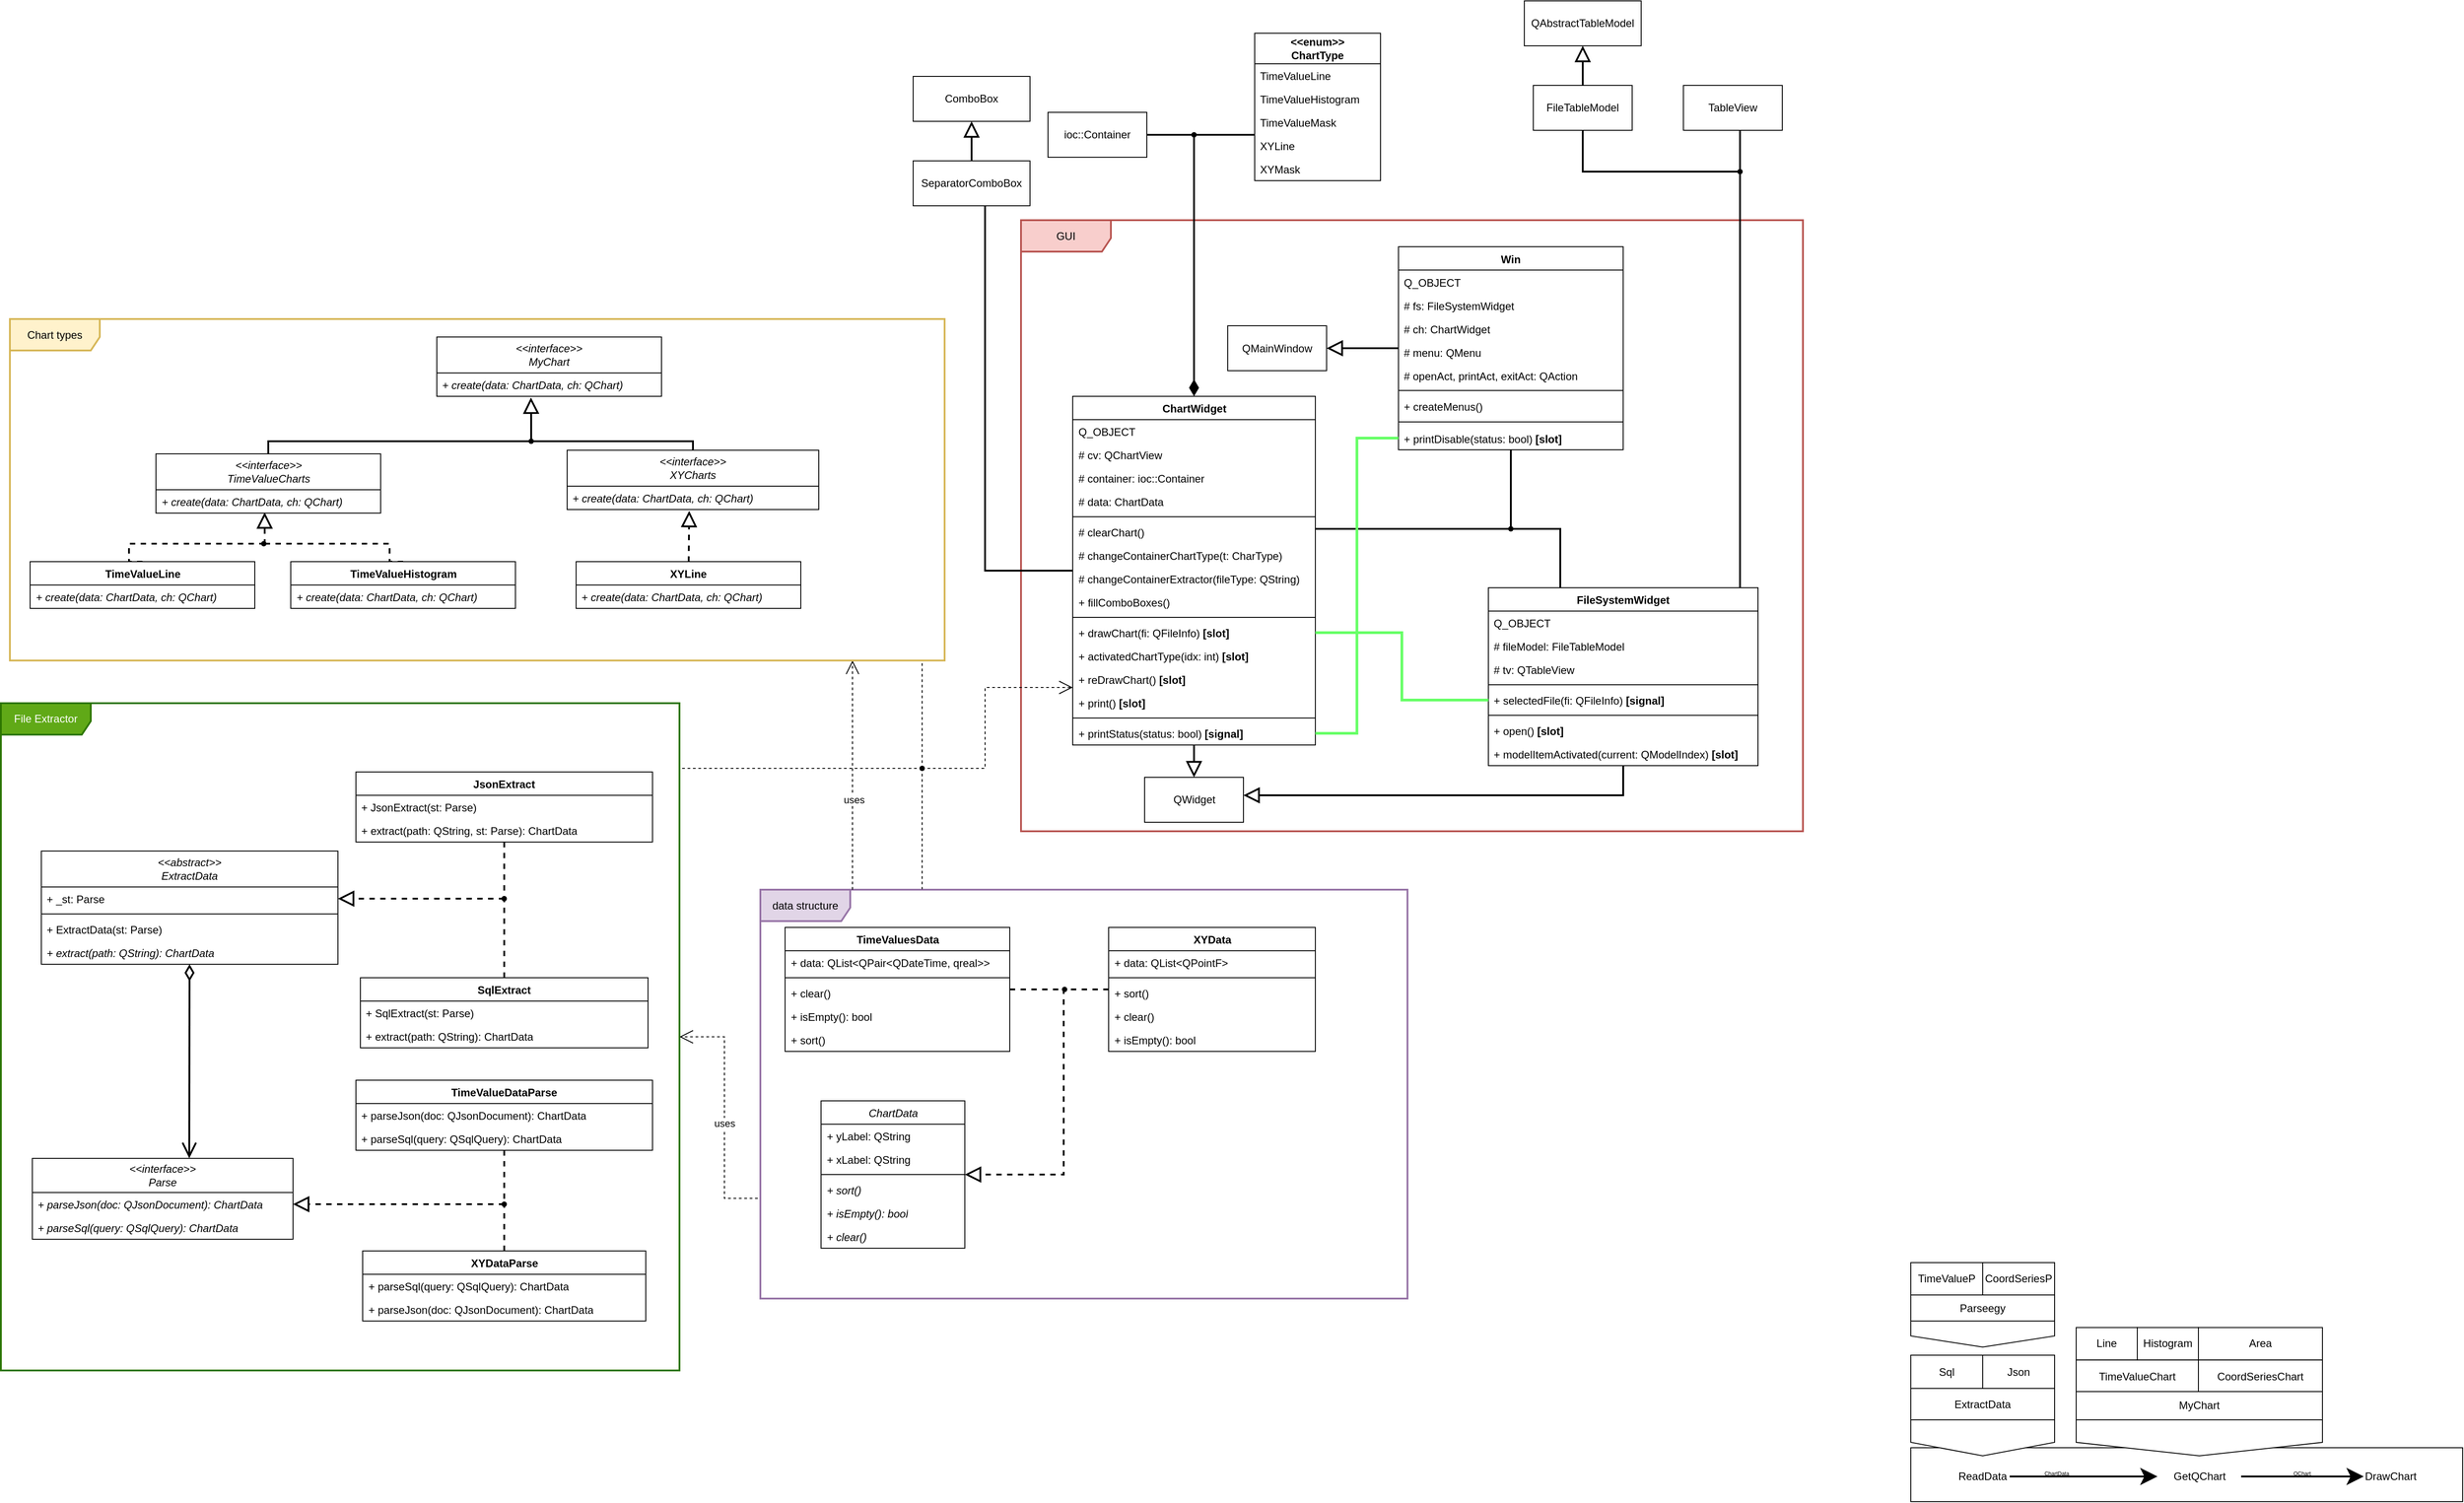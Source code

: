 <mxfile version="26.0.9" pages="2">
  <diagram id="C5RBs43oDa-KdzZeNtuy" name="Page-1">
    <mxGraphModel dx="1247" dy="1903" grid="1" gridSize="10" guides="1" tooltips="1" connect="1" arrows="1" fold="1" page="1" pageScale="1" pageWidth="827" pageHeight="1169" math="0" shadow="0">
      <root>
        <mxCell id="WIyWlLk6GJQsqaUBKTNV-0" />
        <mxCell id="WIyWlLk6GJQsqaUBKTNV-1" parent="WIyWlLk6GJQsqaUBKTNV-0" />
        <mxCell id="Qf8EZ0970kuXIvRg2myK-37" value="data structure" style="shape=umlFrame;whiteSpace=wrap;html=1;pointerEvents=0;width=100;height=35;fillColor=#e1d5e7;strokeColor=#9673a6;gradientColor=none;perimeterSpacing=0;strokeWidth=2;" parent="WIyWlLk6GJQsqaUBKTNV-1" vertex="1">
          <mxGeometry x="890" y="465" width="720" height="455" as="geometry" />
        </mxCell>
        <mxCell id="G33JyOcpM93UeFImrhVr-0" value="&lt;div&gt;&lt;i&gt;&amp;lt;&amp;lt;interface&amp;gt;&amp;gt;&lt;/i&gt;&lt;/div&gt;&lt;i&gt;Parse&lt;/i&gt;" style="swimlane;fontStyle=0;childLayout=stackLayout;horizontal=1;startSize=38;fillColor=none;horizontalStack=0;resizeParent=1;resizeParentMax=0;resizeLast=0;collapsible=1;marginBottom=0;whiteSpace=wrap;html=1;" parent="WIyWlLk6GJQsqaUBKTNV-1" vertex="1">
          <mxGeometry x="80" y="764" width="290" height="90" as="geometry" />
        </mxCell>
        <mxCell id="G33JyOcpM93UeFImrhVr-2" value="+ parseJson(doc: QJsonDocument): ChartData" style="text;strokeColor=none;fillColor=none;align=left;verticalAlign=top;spacingLeft=4;spacingRight=4;overflow=hidden;rotatable=0;points=[[0,0.5],[1,0.5]];portConstraint=eastwest;whiteSpace=wrap;html=1;fontStyle=2" parent="G33JyOcpM93UeFImrhVr-0" vertex="1">
          <mxGeometry y="38" width="290" height="26" as="geometry" />
        </mxCell>
        <mxCell id="TfS-SFnpE8Rlo6a1KrcC-27" value="+ parseSql(query: QSqlQuery): ChartData" style="text;strokeColor=none;fillColor=none;align=left;verticalAlign=top;spacingLeft=4;spacingRight=4;overflow=hidden;rotatable=0;points=[[0,0.5],[1,0.5]];portConstraint=eastwest;whiteSpace=wrap;html=1;fontStyle=2" parent="G33JyOcpM93UeFImrhVr-0" vertex="1">
          <mxGeometry y="64" width="290" height="26" as="geometry" />
        </mxCell>
        <mxCell id="G33JyOcpM93UeFImrhVr-12" style="edgeStyle=elbowEdgeStyle;rounded=0;orthogonalLoop=1;jettySize=auto;html=1;exitX=0.5;exitY=0;exitDx=0;exitDy=0;elbow=vertical;endArrow=none;startFill=0;dashed=1;strokeWidth=2;endSize=13;targetPerimeterSpacing=0;startSize=13;" parent="WIyWlLk6GJQsqaUBKTNV-1" source="G33JyOcpM93UeFImrhVr-4" target="G33JyOcpM93UeFImrhVr-11" edge="1">
          <mxGeometry relative="1" as="geometry">
            <mxPoint x="490" y="817" as="targetPoint" />
          </mxGeometry>
        </mxCell>
        <mxCell id="G33JyOcpM93UeFImrhVr-4" value="XYDataParse" style="swimlane;fontStyle=1;align=center;verticalAlign=top;childLayout=stackLayout;horizontal=1;startSize=26;horizontalStack=0;resizeParent=1;resizeParentMax=0;resizeLast=0;collapsible=1;marginBottom=0;whiteSpace=wrap;html=1;" parent="WIyWlLk6GJQsqaUBKTNV-1" vertex="1">
          <mxGeometry x="447.5" y="867" width="315" height="78" as="geometry" />
        </mxCell>
        <mxCell id="TfS-SFnpE8Rlo6a1KrcC-35" value="+ parseSql(query: QSqlQuery): ChartData" style="text;strokeColor=none;fillColor=none;align=left;verticalAlign=top;spacingLeft=4;spacingRight=4;overflow=hidden;rotatable=0;points=[[0,0.5],[1,0.5]];portConstraint=eastwest;whiteSpace=wrap;html=1;" parent="G33JyOcpM93UeFImrhVr-4" vertex="1">
          <mxGeometry y="26" width="315" height="26" as="geometry" />
        </mxCell>
        <mxCell id="TfS-SFnpE8Rlo6a1KrcC-34" value="+ parseJson(doc: QJsonDocument): ChartData" style="text;strokeColor=none;fillColor=none;align=left;verticalAlign=top;spacingLeft=4;spacingRight=4;overflow=hidden;rotatable=0;points=[[0,0.5],[1,0.5]];portConstraint=eastwest;whiteSpace=wrap;html=1;" parent="G33JyOcpM93UeFImrhVr-4" vertex="1">
          <mxGeometry y="52" width="315" height="26" as="geometry" />
        </mxCell>
        <mxCell id="G33JyOcpM93UeFImrhVr-13" style="edgeStyle=elbowEdgeStyle;rounded=0;orthogonalLoop=1;jettySize=auto;html=1;exitX=0.5;exitY=1;exitDx=0;exitDy=0;elbow=vertical;endArrow=none;startFill=0;dashed=1;strokeWidth=2;endSize=13;targetPerimeterSpacing=0;startSize=13;" parent="WIyWlLk6GJQsqaUBKTNV-1" source="G33JyOcpM93UeFImrhVr-8" target="G33JyOcpM93UeFImrhVr-11" edge="1">
          <mxGeometry relative="1" as="geometry">
            <mxPoint x="540" y="817" as="targetPoint" />
          </mxGeometry>
        </mxCell>
        <mxCell id="G33JyOcpM93UeFImrhVr-8" value="TimeValueDataParse" style="swimlane;fontStyle=1;align=center;verticalAlign=top;childLayout=stackLayout;horizontal=1;startSize=26;horizontalStack=0;resizeParent=1;resizeParentMax=0;resizeLast=0;collapsible=1;marginBottom=0;whiteSpace=wrap;html=1;" parent="WIyWlLk6GJQsqaUBKTNV-1" vertex="1">
          <mxGeometry x="440" y="677" width="330" height="78" as="geometry" />
        </mxCell>
        <mxCell id="TfS-SFnpE8Rlo6a1KrcC-32" value="+ parseJson(doc: QJsonDocument): ChartData" style="text;strokeColor=none;fillColor=none;align=left;verticalAlign=top;spacingLeft=4;spacingRight=4;overflow=hidden;rotatable=0;points=[[0,0.5],[1,0.5]];portConstraint=eastwest;whiteSpace=wrap;html=1;" parent="G33JyOcpM93UeFImrhVr-8" vertex="1">
          <mxGeometry y="26" width="330" height="26" as="geometry" />
        </mxCell>
        <mxCell id="TfS-SFnpE8Rlo6a1KrcC-33" value="+ parseSql(query: QSqlQuery): ChartData" style="text;strokeColor=none;fillColor=none;align=left;verticalAlign=top;spacingLeft=4;spacingRight=4;overflow=hidden;rotatable=0;points=[[0,0.5],[1,0.5]];portConstraint=eastwest;whiteSpace=wrap;html=1;" parent="G33JyOcpM93UeFImrhVr-8" vertex="1">
          <mxGeometry y="52" width="330" height="26" as="geometry" />
        </mxCell>
        <mxCell id="G33JyOcpM93UeFImrhVr-11" value="" style="shape=waypoint;sketch=0;fillStyle=solid;size=6;pointerEvents=1;points=[];fillColor=none;resizable=0;rotatable=0;perimeter=centerPerimeter;snapToPoint=1;" parent="WIyWlLk6GJQsqaUBKTNV-1" vertex="1">
          <mxGeometry x="595" y="805" width="20" height="20" as="geometry" />
        </mxCell>
        <mxCell id="G33JyOcpM93UeFImrhVr-14" style="edgeStyle=orthogonalEdgeStyle;rounded=0;orthogonalLoop=1;jettySize=auto;html=1;exitX=0.5;exitY=0.333;exitDx=0;exitDy=0;exitPerimeter=0;endArrow=block;endFill=0;dashed=1;strokeWidth=2;endSize=13;targetPerimeterSpacing=0;startSize=13;" parent="WIyWlLk6GJQsqaUBKTNV-1" source="G33JyOcpM93UeFImrhVr-11" target="G33JyOcpM93UeFImrhVr-2" edge="1">
          <mxGeometry relative="1" as="geometry" />
        </mxCell>
        <mxCell id="TfS-SFnpE8Rlo6a1KrcC-0" value="&lt;span style=&quot;font-weight: normal;&quot;&gt;ChartData&lt;/span&gt;" style="swimlane;fontStyle=3;align=center;verticalAlign=top;childLayout=stackLayout;horizontal=1;startSize=26;horizontalStack=0;resizeParent=1;resizeParentMax=0;resizeLast=0;collapsible=1;marginBottom=0;whiteSpace=wrap;html=1;" parent="WIyWlLk6GJQsqaUBKTNV-1" vertex="1">
          <mxGeometry x="957.5" y="700" width="160" height="164" as="geometry" />
        </mxCell>
        <mxCell id="6bnI2fmXSYO4kuQ0v8uX-41" value="+ yLabel: QString" style="text;strokeColor=none;fillColor=none;align=left;verticalAlign=top;spacingLeft=4;spacingRight=4;overflow=hidden;rotatable=0;points=[[0,0.5],[1,0.5]];portConstraint=eastwest;whiteSpace=wrap;html=1;" parent="TfS-SFnpE8Rlo6a1KrcC-0" vertex="1">
          <mxGeometry y="26" width="160" height="26" as="geometry" />
        </mxCell>
        <mxCell id="6bnI2fmXSYO4kuQ0v8uX-40" value="+ xLabel: QString" style="text;strokeColor=none;fillColor=none;align=left;verticalAlign=top;spacingLeft=4;spacingRight=4;overflow=hidden;rotatable=0;points=[[0,0.5],[1,0.5]];portConstraint=eastwest;whiteSpace=wrap;html=1;" parent="TfS-SFnpE8Rlo6a1KrcC-0" vertex="1">
          <mxGeometry y="52" width="160" height="26" as="geometry" />
        </mxCell>
        <mxCell id="Qf8EZ0970kuXIvRg2myK-5" value="" style="line;strokeWidth=1;fillColor=none;align=left;verticalAlign=middle;spacingTop=-1;spacingLeft=3;spacingRight=3;rotatable=0;labelPosition=right;points=[];portConstraint=eastwest;strokeColor=inherit;" parent="TfS-SFnpE8Rlo6a1KrcC-0" vertex="1">
          <mxGeometry y="78" width="160" height="8" as="geometry" />
        </mxCell>
        <mxCell id="Qf8EZ0970kuXIvRg2myK-6" value="&lt;i&gt;+ sort()&lt;/i&gt;" style="text;strokeColor=none;fillColor=none;align=left;verticalAlign=top;spacingLeft=4;spacingRight=4;overflow=hidden;rotatable=0;points=[[0,0.5],[1,0.5]];portConstraint=eastwest;whiteSpace=wrap;html=1;" parent="TfS-SFnpE8Rlo6a1KrcC-0" vertex="1">
          <mxGeometry y="86" width="160" height="26" as="geometry" />
        </mxCell>
        <mxCell id="Qf8EZ0970kuXIvRg2myK-7" value="&lt;i&gt;+ isEmpty(): bool&lt;/i&gt;" style="text;strokeColor=none;fillColor=none;align=left;verticalAlign=top;spacingLeft=4;spacingRight=4;overflow=hidden;rotatable=0;points=[[0,0.5],[1,0.5]];portConstraint=eastwest;whiteSpace=wrap;html=1;" parent="TfS-SFnpE8Rlo6a1KrcC-0" vertex="1">
          <mxGeometry y="112" width="160" height="26" as="geometry" />
        </mxCell>
        <mxCell id="Qf8EZ0970kuXIvRg2myK-8" value="&lt;i&gt;+ clear()&lt;/i&gt;" style="text;strokeColor=none;fillColor=none;align=left;verticalAlign=top;spacingLeft=4;spacingRight=4;overflow=hidden;rotatable=0;points=[[0,0.5],[1,0.5]];portConstraint=eastwest;whiteSpace=wrap;html=1;" parent="TfS-SFnpE8Rlo6a1KrcC-0" vertex="1">
          <mxGeometry y="138" width="160" height="26" as="geometry" />
        </mxCell>
        <mxCell id="TfS-SFnpE8Rlo6a1KrcC-4" value="TimeValuesData" style="swimlane;fontStyle=1;align=center;verticalAlign=top;childLayout=stackLayout;horizontal=1;startSize=26;horizontalStack=0;resizeParent=1;resizeParentMax=0;resizeLast=0;collapsible=1;marginBottom=0;whiteSpace=wrap;html=1;" parent="WIyWlLk6GJQsqaUBKTNV-1" vertex="1">
          <mxGeometry x="917.5" y="507" width="250" height="138" as="geometry" />
        </mxCell>
        <mxCell id="TfS-SFnpE8Rlo6a1KrcC-5" value="+ data: QList&amp;lt;QPair&amp;lt;QDateTime, qreal&amp;gt;&amp;gt;" style="text;strokeColor=none;fillColor=none;align=left;verticalAlign=top;spacingLeft=4;spacingRight=4;overflow=hidden;rotatable=0;points=[[0,0.5],[1,0.5]];portConstraint=eastwest;whiteSpace=wrap;html=1;" parent="TfS-SFnpE8Rlo6a1KrcC-4" vertex="1">
          <mxGeometry y="26" width="250" height="26" as="geometry" />
        </mxCell>
        <mxCell id="Qf8EZ0970kuXIvRg2myK-9" value="" style="line;strokeWidth=1;fillColor=none;align=left;verticalAlign=middle;spacingTop=-1;spacingLeft=3;spacingRight=3;rotatable=0;labelPosition=right;points=[];portConstraint=eastwest;strokeColor=inherit;" parent="TfS-SFnpE8Rlo6a1KrcC-4" vertex="1">
          <mxGeometry y="52" width="250" height="8" as="geometry" />
        </mxCell>
        <mxCell id="Qf8EZ0970kuXIvRg2myK-12" value="+ clear()" style="text;strokeColor=none;fillColor=none;align=left;verticalAlign=top;spacingLeft=4;spacingRight=4;overflow=hidden;rotatable=0;points=[[0,0.5],[1,0.5]];portConstraint=eastwest;whiteSpace=wrap;html=1;" parent="TfS-SFnpE8Rlo6a1KrcC-4" vertex="1">
          <mxGeometry y="60" width="250" height="26" as="geometry" />
        </mxCell>
        <mxCell id="Qf8EZ0970kuXIvRg2myK-11" value="+ isEmpty(): bool" style="text;strokeColor=none;fillColor=none;align=left;verticalAlign=top;spacingLeft=4;spacingRight=4;overflow=hidden;rotatable=0;points=[[0,0.5],[1,0.5]];portConstraint=eastwest;whiteSpace=wrap;html=1;" parent="TfS-SFnpE8Rlo6a1KrcC-4" vertex="1">
          <mxGeometry y="86" width="250" height="26" as="geometry" />
        </mxCell>
        <mxCell id="Qf8EZ0970kuXIvRg2myK-10" value="+ sort()" style="text;strokeColor=none;fillColor=none;align=left;verticalAlign=top;spacingLeft=4;spacingRight=4;overflow=hidden;rotatable=0;points=[[0,0.5],[1,0.5]];portConstraint=eastwest;whiteSpace=wrap;html=1;" parent="TfS-SFnpE8Rlo6a1KrcC-4" vertex="1">
          <mxGeometry y="112" width="250" height="26" as="geometry" />
        </mxCell>
        <mxCell id="TfS-SFnpE8Rlo6a1KrcC-9" style="edgeStyle=elbowEdgeStyle;rounded=0;orthogonalLoop=1;jettySize=auto;html=1;entryX=0.316;entryY=0.66;entryDx=0;entryDy=0;entryPerimeter=0;fontSize=12;startSize=13;endSize=13;endArrow=none;startFill=0;dashed=1;strokeWidth=2;targetPerimeterSpacing=0;" parent="WIyWlLk6GJQsqaUBKTNV-1" source="TfS-SFnpE8Rlo6a1KrcC-4" target="TfS-SFnpE8Rlo6a1KrcC-8" edge="1">
          <mxGeometry relative="1" as="geometry" />
        </mxCell>
        <mxCell id="TfS-SFnpE8Rlo6a1KrcC-10" style="edgeStyle=elbowEdgeStyle;rounded=0;orthogonalLoop=1;jettySize=auto;html=1;fontSize=12;startSize=13;endSize=13;endArrow=block;startFill=0;endFill=0;dashed=1;strokeWidth=2;targetPerimeterSpacing=0;" parent="WIyWlLk6GJQsqaUBKTNV-1" source="TfS-SFnpE8Rlo6a1KrcC-8" target="TfS-SFnpE8Rlo6a1KrcC-0" edge="1">
          <mxGeometry relative="1" as="geometry">
            <mxPoint x="1255.08" y="1087.224" as="targetPoint" />
            <Array as="points">
              <mxPoint x="1227.5" y="670" />
            </Array>
          </mxGeometry>
        </mxCell>
        <mxCell id="TfS-SFnpE8Rlo6a1KrcC-11" value="XYData" style="swimlane;fontStyle=1;align=center;verticalAlign=top;childLayout=stackLayout;horizontal=1;startSize=26;horizontalStack=0;resizeParent=1;resizeParentMax=0;resizeLast=0;collapsible=1;marginBottom=0;whiteSpace=wrap;html=1;" parent="WIyWlLk6GJQsqaUBKTNV-1" vertex="1">
          <mxGeometry x="1277.5" y="507" width="230" height="138" as="geometry" />
        </mxCell>
        <mxCell id="TfS-SFnpE8Rlo6a1KrcC-12" value="+ data: QList&amp;lt;QPointF&amp;gt;" style="text;strokeColor=none;fillColor=none;align=left;verticalAlign=top;spacingLeft=4;spacingRight=4;overflow=hidden;rotatable=0;points=[[0,0.5],[1,0.5]];portConstraint=eastwest;whiteSpace=wrap;html=1;" parent="TfS-SFnpE8Rlo6a1KrcC-11" vertex="1">
          <mxGeometry y="26" width="230" height="26" as="geometry" />
        </mxCell>
        <mxCell id="Qf8EZ0970kuXIvRg2myK-13" value="" style="line;strokeWidth=1;fillColor=none;align=left;verticalAlign=middle;spacingTop=-1;spacingLeft=3;spacingRight=3;rotatable=0;labelPosition=right;points=[];portConstraint=eastwest;strokeColor=inherit;" parent="TfS-SFnpE8Rlo6a1KrcC-11" vertex="1">
          <mxGeometry y="52" width="230" height="8" as="geometry" />
        </mxCell>
        <mxCell id="Qf8EZ0970kuXIvRg2myK-14" value="&lt;span style=&quot;font-style: normal;&quot;&gt;+ sort()&lt;/span&gt;" style="text;strokeColor=none;fillColor=none;align=left;verticalAlign=top;spacingLeft=4;spacingRight=4;overflow=hidden;rotatable=0;points=[[0,0.5],[1,0.5]];portConstraint=eastwest;whiteSpace=wrap;html=1;fontStyle=2" parent="TfS-SFnpE8Rlo6a1KrcC-11" vertex="1">
          <mxGeometry y="60" width="230" height="26" as="geometry" />
        </mxCell>
        <mxCell id="Qf8EZ0970kuXIvRg2myK-16" value="&lt;span style=&quot;font-style: normal;&quot;&gt;+ clear()&lt;/span&gt;" style="text;strokeColor=none;fillColor=none;align=left;verticalAlign=top;spacingLeft=4;spacingRight=4;overflow=hidden;rotatable=0;points=[[0,0.5],[1,0.5]];portConstraint=eastwest;whiteSpace=wrap;html=1;fontStyle=2" parent="TfS-SFnpE8Rlo6a1KrcC-11" vertex="1">
          <mxGeometry y="86" width="230" height="26" as="geometry" />
        </mxCell>
        <mxCell id="Qf8EZ0970kuXIvRg2myK-15" value="&lt;span style=&quot;font-style: normal;&quot;&gt;+ isEmpty(): bool&lt;/span&gt;" style="text;strokeColor=none;fillColor=none;align=left;verticalAlign=top;spacingLeft=4;spacingRight=4;overflow=hidden;rotatable=0;points=[[0,0.5],[1,0.5]];portConstraint=eastwest;whiteSpace=wrap;html=1;fontStyle=2" parent="TfS-SFnpE8Rlo6a1KrcC-11" vertex="1">
          <mxGeometry y="112" width="230" height="26" as="geometry" />
        </mxCell>
        <mxCell id="TfS-SFnpE8Rlo6a1KrcC-17" value="&lt;div&gt;&lt;i&gt;&amp;lt;&amp;lt;abstract&amp;gt;&amp;gt;&lt;/i&gt;&lt;/div&gt;&lt;i&gt;ExtractData&lt;/i&gt;" style="swimlane;fontStyle=0;childLayout=stackLayout;horizontal=1;startSize=40;fillColor=none;horizontalStack=0;resizeParent=1;resizeParentMax=0;resizeLast=0;collapsible=1;marginBottom=0;whiteSpace=wrap;html=1;" parent="WIyWlLk6GJQsqaUBKTNV-1" vertex="1">
          <mxGeometry x="90" y="422" width="330" height="126" as="geometry" />
        </mxCell>
        <mxCell id="6bnI2fmXSYO4kuQ0v8uX-35" value="+ _st: Parse" style="text;strokeColor=none;fillColor=none;align=left;verticalAlign=top;spacingLeft=4;spacingRight=4;overflow=hidden;rotatable=0;points=[[0,0.5],[1,0.5]];portConstraint=eastwest;whiteSpace=wrap;html=1;" parent="TfS-SFnpE8Rlo6a1KrcC-17" vertex="1">
          <mxGeometry y="40" width="330" height="26" as="geometry" />
        </mxCell>
        <mxCell id="6bnI2fmXSYO4kuQ0v8uX-34" value="" style="line;strokeWidth=1;fillColor=none;align=left;verticalAlign=middle;spacingTop=-1;spacingLeft=3;spacingRight=3;rotatable=0;labelPosition=right;points=[];portConstraint=eastwest;strokeColor=inherit;" parent="TfS-SFnpE8Rlo6a1KrcC-17" vertex="1">
          <mxGeometry y="66" width="330" height="8" as="geometry" />
        </mxCell>
        <mxCell id="6bnI2fmXSYO4kuQ0v8uX-32" value="+ ExtractData(st: Parse)" style="text;strokeColor=none;fillColor=none;align=left;verticalAlign=top;spacingLeft=4;spacingRight=4;overflow=hidden;rotatable=0;points=[[0,0.5],[1,0.5]];portConstraint=eastwest;whiteSpace=wrap;html=1;" parent="TfS-SFnpE8Rlo6a1KrcC-17" vertex="1">
          <mxGeometry y="74" width="330" height="26" as="geometry" />
        </mxCell>
        <mxCell id="TfS-SFnpE8Rlo6a1KrcC-18" value="+ extract(path: QString): ChartData" style="text;strokeColor=none;fillColor=none;align=left;verticalAlign=top;spacingLeft=4;spacingRight=4;overflow=hidden;rotatable=0;points=[[0,0.5],[1,0.5]];portConstraint=eastwest;whiteSpace=wrap;html=1;fontStyle=2" parent="TfS-SFnpE8Rlo6a1KrcC-17" vertex="1">
          <mxGeometry y="100" width="330" height="26" as="geometry" />
        </mxCell>
        <mxCell id="TfS-SFnpE8Rlo6a1KrcC-19" style="edgeStyle=elbowEdgeStyle;rounded=0;orthogonalLoop=1;jettySize=auto;html=1;exitX=0.5;exitY=0;exitDx=0;exitDy=0;elbow=vertical;endArrow=none;startFill=0;dashed=1;strokeWidth=2;endSize=13;targetPerimeterSpacing=0;startSize=13;" parent="WIyWlLk6GJQsqaUBKTNV-1" source="TfS-SFnpE8Rlo6a1KrcC-20" target="TfS-SFnpE8Rlo6a1KrcC-25" edge="1">
          <mxGeometry relative="1" as="geometry">
            <mxPoint x="490" y="483" as="targetPoint" />
          </mxGeometry>
        </mxCell>
        <mxCell id="TfS-SFnpE8Rlo6a1KrcC-20" value="SqlExtract" style="swimlane;fontStyle=1;align=center;verticalAlign=top;childLayout=stackLayout;horizontal=1;startSize=26;horizontalStack=0;resizeParent=1;resizeParentMax=0;resizeLast=0;collapsible=1;marginBottom=0;whiteSpace=wrap;html=1;" parent="WIyWlLk6GJQsqaUBKTNV-1" vertex="1">
          <mxGeometry x="445" y="563" width="320" height="78" as="geometry" />
        </mxCell>
        <mxCell id="6bnI2fmXSYO4kuQ0v8uX-39" value="+ SqlExtract(st: Parse)" style="text;strokeColor=none;fillColor=none;align=left;verticalAlign=top;spacingLeft=4;spacingRight=4;overflow=hidden;rotatable=0;points=[[0,0.5],[1,0.5]];portConstraint=eastwest;whiteSpace=wrap;html=1;" parent="TfS-SFnpE8Rlo6a1KrcC-20" vertex="1">
          <mxGeometry y="26" width="320" height="26" as="geometry" />
        </mxCell>
        <mxCell id="6bnI2fmXSYO4kuQ0v8uX-10" value="+ extract(path: QString): ChartData" style="text;strokeColor=none;fillColor=none;align=left;verticalAlign=top;spacingLeft=4;spacingRight=4;overflow=hidden;rotatable=0;points=[[0,0.5],[1,0.5]];portConstraint=eastwest;whiteSpace=wrap;html=1;" parent="TfS-SFnpE8Rlo6a1KrcC-20" vertex="1">
          <mxGeometry y="52" width="320" height="26" as="geometry" />
        </mxCell>
        <mxCell id="TfS-SFnpE8Rlo6a1KrcC-22" style="edgeStyle=elbowEdgeStyle;rounded=0;orthogonalLoop=1;jettySize=auto;html=1;exitX=0.5;exitY=1;exitDx=0;exitDy=0;elbow=vertical;endArrow=none;startFill=0;dashed=1;strokeWidth=2;endSize=13;targetPerimeterSpacing=0;startSize=13;" parent="WIyWlLk6GJQsqaUBKTNV-1" source="TfS-SFnpE8Rlo6a1KrcC-23" target="TfS-SFnpE8Rlo6a1KrcC-25" edge="1">
          <mxGeometry relative="1" as="geometry">
            <mxPoint x="540" y="483" as="targetPoint" />
          </mxGeometry>
        </mxCell>
        <mxCell id="TfS-SFnpE8Rlo6a1KrcC-23" value="JsonExtract" style="swimlane;fontStyle=1;align=center;verticalAlign=top;childLayout=stackLayout;horizontal=1;startSize=26;horizontalStack=0;resizeParent=1;resizeParentMax=0;resizeLast=0;collapsible=1;marginBottom=0;whiteSpace=wrap;html=1;" parent="WIyWlLk6GJQsqaUBKTNV-1" vertex="1">
          <mxGeometry x="440" y="334" width="330" height="78" as="geometry" />
        </mxCell>
        <mxCell id="6bnI2fmXSYO4kuQ0v8uX-37" value="+ JsonExtract(st: Parse)" style="text;strokeColor=none;fillColor=none;align=left;verticalAlign=top;spacingLeft=4;spacingRight=4;overflow=hidden;rotatable=0;points=[[0,0.5],[1,0.5]];portConstraint=eastwest;whiteSpace=wrap;html=1;" parent="TfS-SFnpE8Rlo6a1KrcC-23" vertex="1">
          <mxGeometry y="26" width="330" height="26" as="geometry" />
        </mxCell>
        <mxCell id="6bnI2fmXSYO4kuQ0v8uX-11" value="+ extract(path: QString, st: Parse): ChartData" style="text;strokeColor=none;fillColor=none;align=left;verticalAlign=top;spacingLeft=4;spacingRight=4;overflow=hidden;rotatable=0;points=[[0,0.5],[1,0.5]];portConstraint=eastwest;whiteSpace=wrap;html=1;" parent="TfS-SFnpE8Rlo6a1KrcC-23" vertex="1">
          <mxGeometry y="52" width="330" height="26" as="geometry" />
        </mxCell>
        <mxCell id="TfS-SFnpE8Rlo6a1KrcC-25" value="" style="shape=waypoint;sketch=0;fillStyle=solid;size=6;pointerEvents=1;points=[];fillColor=none;resizable=0;rotatable=0;perimeter=centerPerimeter;snapToPoint=1;" parent="WIyWlLk6GJQsqaUBKTNV-1" vertex="1">
          <mxGeometry x="595" y="465" width="20" height="20" as="geometry" />
        </mxCell>
        <mxCell id="TfS-SFnpE8Rlo6a1KrcC-26" style="edgeStyle=orthogonalEdgeStyle;rounded=0;orthogonalLoop=1;jettySize=auto;html=1;exitX=0.5;exitY=0.333;exitDx=0;exitDy=0;exitPerimeter=0;dashed=1;endArrow=block;endFill=0;strokeWidth=2;endSize=13;targetPerimeterSpacing=0;startSize=13;" parent="WIyWlLk6GJQsqaUBKTNV-1" source="TfS-SFnpE8Rlo6a1KrcC-25" target="6bnI2fmXSYO4kuQ0v8uX-35" edge="1">
          <mxGeometry relative="1" as="geometry">
            <mxPoint x="449.34" y="469.656" as="targetPoint" />
          </mxGeometry>
        </mxCell>
        <mxCell id="HbhNmz4VTFTAli2nQvAM-0" value="" style="rounded=0;whiteSpace=wrap;html=1;" parent="WIyWlLk6GJQsqaUBKTNV-1" vertex="1">
          <mxGeometry x="2170" y="1086" width="614" height="60" as="geometry" />
        </mxCell>
        <mxCell id="HbhNmz4VTFTAli2nQvAM-1" style="edgeStyle=none;curved=1;rounded=0;orthogonalLoop=1;jettySize=auto;html=1;entryX=0;entryY=0.5;entryDx=0;entryDy=0;fontSize=12;startSize=13;endSize=13;strokeWidth=2;targetPerimeterSpacing=0;" parent="WIyWlLk6GJQsqaUBKTNV-1" source="HbhNmz4VTFTAli2nQvAM-2" target="HbhNmz4VTFTAli2nQvAM-5" edge="1">
          <mxGeometry relative="1" as="geometry" />
        </mxCell>
        <mxCell id="HbhNmz4VTFTAli2nQvAM-2" value="ReadData" style="text;html=1;align=center;verticalAlign=middle;whiteSpace=wrap;rounded=0;" parent="WIyWlLk6GJQsqaUBKTNV-1" vertex="1">
          <mxGeometry x="2220" y="1103" width="60" height="30" as="geometry" />
        </mxCell>
        <mxCell id="HbhNmz4VTFTAli2nQvAM-3" style="edgeStyle=none;curved=1;rounded=0;orthogonalLoop=1;jettySize=auto;html=1;fontSize=12;startSize=13;endSize=13;strokeWidth=2;targetPerimeterSpacing=0;" parent="WIyWlLk6GJQsqaUBKTNV-1" source="HbhNmz4VTFTAli2nQvAM-5" target="HbhNmz4VTFTAli2nQvAM-6" edge="1">
          <mxGeometry relative="1" as="geometry" />
        </mxCell>
        <mxCell id="HbhNmz4VTFTAli2nQvAM-4" value="&lt;font style=&quot;font-size: 6px;&quot;&gt;QChart&lt;/font&gt;" style="edgeLabel;html=1;align=center;verticalAlign=middle;resizable=0;points=[];fontSize=12;labelBackgroundColor=none;" parent="HbhNmz4VTFTAli2nQvAM-3" vertex="1" connectable="0">
          <mxGeometry x="-0.173" y="2" relative="1" as="geometry">
            <mxPoint x="11" y="-3" as="offset" />
          </mxGeometry>
        </mxCell>
        <mxCell id="HbhNmz4VTFTAli2nQvAM-5" value="GetQChart" style="text;html=1;align=center;verticalAlign=middle;whiteSpace=wrap;rounded=0;" parent="WIyWlLk6GJQsqaUBKTNV-1" vertex="1">
          <mxGeometry x="2444.5" y="1103" width="93" height="30" as="geometry" />
        </mxCell>
        <mxCell id="HbhNmz4VTFTAli2nQvAM-6" value="DrawChart" style="text;html=1;align=center;verticalAlign=middle;whiteSpace=wrap;rounded=0;" parent="WIyWlLk6GJQsqaUBKTNV-1" vertex="1">
          <mxGeometry x="2674" y="1103" width="60" height="30" as="geometry" />
        </mxCell>
        <mxCell id="HbhNmz4VTFTAli2nQvAM-7" value="" style="shape=offPageConnector;whiteSpace=wrap;html=1;" parent="WIyWlLk6GJQsqaUBKTNV-1" vertex="1">
          <mxGeometry x="2170" y="1055" width="160" height="40" as="geometry" />
        </mxCell>
        <mxCell id="HbhNmz4VTFTAli2nQvAM-8" value="Json" style="rounded=0;whiteSpace=wrap;html=1;" parent="WIyWlLk6GJQsqaUBKTNV-1" vertex="1">
          <mxGeometry x="2250" y="983" width="80" height="37" as="geometry" />
        </mxCell>
        <mxCell id="HbhNmz4VTFTAli2nQvAM-9" value="Sql" style="rounded=0;whiteSpace=wrap;html=1;" parent="WIyWlLk6GJQsqaUBKTNV-1" vertex="1">
          <mxGeometry x="2170" y="983" width="80" height="37" as="geometry" />
        </mxCell>
        <mxCell id="HbhNmz4VTFTAli2nQvAM-10" value="" style="shape=offPageConnector;whiteSpace=wrap;html=1;" parent="WIyWlLk6GJQsqaUBKTNV-1" vertex="1">
          <mxGeometry x="2170" y="941" width="160" height="33" as="geometry" />
        </mxCell>
        <mxCell id="HbhNmz4VTFTAli2nQvAM-11" value="TimeValueP" style="rounded=0;whiteSpace=wrap;html=1;" parent="WIyWlLk6GJQsqaUBKTNV-1" vertex="1">
          <mxGeometry x="2170" y="880" width="80" height="36" as="geometry" />
        </mxCell>
        <mxCell id="HbhNmz4VTFTAli2nQvAM-12" value="CoordSeriesP" style="rounded=0;whiteSpace=wrap;html=1;" parent="WIyWlLk6GJQsqaUBKTNV-1" vertex="1">
          <mxGeometry x="2250" y="880" width="80" height="36" as="geometry" />
        </mxCell>
        <mxCell id="HbhNmz4VTFTAli2nQvAM-13" value="&lt;font style=&quot;font-size: 6px;&quot;&gt;ChartData&lt;/font&gt;" style="text;html=1;align=center;verticalAlign=middle;resizable=0;points=[];autosize=1;strokeColor=none;fillColor=none;fontSize=16;" parent="WIyWlLk6GJQsqaUBKTNV-1" vertex="1">
          <mxGeometry x="2307" y="1096" width="50" height="30" as="geometry" />
        </mxCell>
        <mxCell id="HbhNmz4VTFTAli2nQvAM-14" value="" style="shape=offPageConnector;whiteSpace=wrap;html=1;" parent="WIyWlLk6GJQsqaUBKTNV-1" vertex="1">
          <mxGeometry x="2354" y="1055" width="274" height="40" as="geometry" />
        </mxCell>
        <mxCell id="HbhNmz4VTFTAli2nQvAM-15" value="CoordSeriesChart" style="rounded=0;whiteSpace=wrap;html=1;" parent="WIyWlLk6GJQsqaUBKTNV-1" vertex="1">
          <mxGeometry x="2490" y="988.25" width="138" height="37" as="geometry" />
        </mxCell>
        <mxCell id="HbhNmz4VTFTAli2nQvAM-16" value="TimeValueChart" style="rounded=0;whiteSpace=wrap;html=1;" parent="WIyWlLk6GJQsqaUBKTNV-1" vertex="1">
          <mxGeometry x="2354" y="988.25" width="136" height="37" as="geometry" />
        </mxCell>
        <mxCell id="HbhNmz4VTFTAli2nQvAM-17" value="Line" style="rounded=0;whiteSpace=wrap;html=1;" parent="WIyWlLk6GJQsqaUBKTNV-1" vertex="1">
          <mxGeometry x="2354" y="952.25" width="68" height="36" as="geometry" />
        </mxCell>
        <mxCell id="HbhNmz4VTFTAli2nQvAM-18" value="Histogram" style="rounded=0;whiteSpace=wrap;html=1;" parent="WIyWlLk6GJQsqaUBKTNV-1" vertex="1">
          <mxGeometry x="2422" y="952.25" width="68" height="36" as="geometry" />
        </mxCell>
        <mxCell id="HbhNmz4VTFTAli2nQvAM-19" value="Area" style="rounded=0;whiteSpace=wrap;html=1;" parent="WIyWlLk6GJQsqaUBKTNV-1" vertex="1">
          <mxGeometry x="2490" y="952.25" width="138" height="36" as="geometry" />
        </mxCell>
        <mxCell id="HbhNmz4VTFTAli2nQvAM-20" value="MyChart" style="rounded=0;whiteSpace=wrap;html=1;" parent="WIyWlLk6GJQsqaUBKTNV-1" vertex="1">
          <mxGeometry x="2354" y="1023.5" width="274" height="31.5" as="geometry" />
        </mxCell>
        <mxCell id="HbhNmz4VTFTAli2nQvAM-21" value="ExtractData" style="rounded=0;whiteSpace=wrap;html=1;" parent="WIyWlLk6GJQsqaUBKTNV-1" vertex="1">
          <mxGeometry x="2170" y="1020" width="160" height="35" as="geometry" />
        </mxCell>
        <mxCell id="HbhNmz4VTFTAli2nQvAM-22" value="Parseegy" style="rounded=0;whiteSpace=wrap;html=1;" parent="WIyWlLk6GJQsqaUBKTNV-1" vertex="1">
          <mxGeometry x="2170" y="916" width="160" height="29" as="geometry" />
        </mxCell>
        <mxCell id="6bnI2fmXSYO4kuQ0v8uX-0" value="&amp;lt;&amp;lt;interface&amp;gt;&amp;gt;&lt;div&gt;TimeValueCharts&lt;/div&gt;" style="swimlane;fontStyle=2;childLayout=stackLayout;horizontal=1;startSize=40;fillColor=none;horizontalStack=0;resizeParent=1;resizeParentMax=0;resizeLast=0;collapsible=1;marginBottom=0;whiteSpace=wrap;html=1;" parent="WIyWlLk6GJQsqaUBKTNV-1" vertex="1">
          <mxGeometry x="217.5" y="-20" width="250" height="66" as="geometry" />
        </mxCell>
        <mxCell id="Qf8EZ0970kuXIvRg2myK-0" value="+ create(data: ChartData, ch: QChart)" style="text;strokeColor=none;fillColor=none;align=left;verticalAlign=top;spacingLeft=4;spacingRight=4;overflow=hidden;rotatable=0;points=[[0,0.5],[1,0.5]];portConstraint=eastwest;whiteSpace=wrap;html=1;fontStyle=2" parent="6bnI2fmXSYO4kuQ0v8uX-0" vertex="1">
          <mxGeometry y="40" width="250" height="26" as="geometry" />
        </mxCell>
        <mxCell id="6bnI2fmXSYO4kuQ0v8uX-2" style="edgeStyle=orthogonalEdgeStyle;rounded=0;orthogonalLoop=1;jettySize=auto;html=1;exitX=0.5;exitY=0;exitDx=0;exitDy=0;endArrow=none;startFill=0;dashed=1;strokeWidth=2;endSize=13;targetPerimeterSpacing=0;startSize=13;" parent="WIyWlLk6GJQsqaUBKTNV-1" source="6bnI2fmXSYO4kuQ0v8uX-3" target="6bnI2fmXSYO4kuQ0v8uX-8" edge="1">
          <mxGeometry relative="1" as="geometry">
            <Array as="points">
              <mxPoint x="187.5" y="80" />
            </Array>
          </mxGeometry>
        </mxCell>
        <mxCell id="6bnI2fmXSYO4kuQ0v8uX-3" value="TimeValueLine" style="swimlane;fontStyle=1;align=center;verticalAlign=top;childLayout=stackLayout;horizontal=1;startSize=26;horizontalStack=0;resizeParent=1;resizeParentMax=0;resizeLast=0;collapsible=1;marginBottom=0;whiteSpace=wrap;html=1;" parent="WIyWlLk6GJQsqaUBKTNV-1" vertex="1">
          <mxGeometry x="77.5" y="100" width="250" height="52" as="geometry" />
        </mxCell>
        <mxCell id="Qf8EZ0970kuXIvRg2myK-1" value="+ create(data: ChartData, ch: QChart)" style="text;strokeColor=none;fillColor=none;align=left;verticalAlign=top;spacingLeft=4;spacingRight=4;overflow=hidden;rotatable=0;points=[[0,0.5],[1,0.5]];portConstraint=eastwest;whiteSpace=wrap;html=1;fontStyle=2" parent="6bnI2fmXSYO4kuQ0v8uX-3" vertex="1">
          <mxGeometry y="26" width="250" height="26" as="geometry" />
        </mxCell>
        <mxCell id="6bnI2fmXSYO4kuQ0v8uX-5" style="edgeStyle=orthogonalEdgeStyle;rounded=0;orthogonalLoop=1;jettySize=auto;html=1;exitX=0.5;exitY=0;exitDx=0;exitDy=0;endArrow=none;startFill=0;dashed=1;strokeWidth=2;endSize=13;targetPerimeterSpacing=0;startSize=13;" parent="WIyWlLk6GJQsqaUBKTNV-1" source="6bnI2fmXSYO4kuQ0v8uX-6" target="6bnI2fmXSYO4kuQ0v8uX-8" edge="1">
          <mxGeometry relative="1" as="geometry">
            <Array as="points">
              <mxPoint x="477.5" y="80" />
            </Array>
          </mxGeometry>
        </mxCell>
        <mxCell id="6bnI2fmXSYO4kuQ0v8uX-6" value="TimeValueHistogram" style="swimlane;fontStyle=1;align=center;verticalAlign=top;childLayout=stackLayout;horizontal=1;startSize=26;horizontalStack=0;resizeParent=1;resizeParentMax=0;resizeLast=0;collapsible=1;marginBottom=0;whiteSpace=wrap;html=1;" parent="WIyWlLk6GJQsqaUBKTNV-1" vertex="1">
          <mxGeometry x="367.5" y="100" width="250" height="52" as="geometry" />
        </mxCell>
        <mxCell id="Qf8EZ0970kuXIvRg2myK-2" value="+ create(data: ChartData, ch: QChart)" style="text;strokeColor=none;fillColor=none;align=left;verticalAlign=top;spacingLeft=4;spacingRight=4;overflow=hidden;rotatable=0;points=[[0,0.5],[1,0.5]];portConstraint=eastwest;whiteSpace=wrap;html=1;fontStyle=2" parent="6bnI2fmXSYO4kuQ0v8uX-6" vertex="1">
          <mxGeometry y="26" width="250" height="26" as="geometry" />
        </mxCell>
        <mxCell id="6bnI2fmXSYO4kuQ0v8uX-8" value="" style="shape=waypoint;sketch=0;fillStyle=solid;size=6;pointerEvents=1;points=[];fillColor=none;resizable=0;rotatable=0;perimeter=centerPerimeter;snapToPoint=1;" parent="WIyWlLk6GJQsqaUBKTNV-1" vertex="1">
          <mxGeometry x="327.5" y="70" width="20" height="20" as="geometry" />
        </mxCell>
        <mxCell id="6bnI2fmXSYO4kuQ0v8uX-9" style="edgeStyle=orthogonalEdgeStyle;rounded=0;orthogonalLoop=1;jettySize=auto;html=1;entryX=0.484;entryY=0.968;entryDx=0;entryDy=0;entryPerimeter=0;endArrow=block;endFill=0;dashed=1;strokeWidth=2;endSize=13;targetPerimeterSpacing=0;startSize=13;" parent="WIyWlLk6GJQsqaUBKTNV-1" source="6bnI2fmXSYO4kuQ0v8uX-8" target="Qf8EZ0970kuXIvRg2myK-0" edge="1">
          <mxGeometry relative="1" as="geometry">
            <mxPoint x="337.75" y="71.48" as="targetPoint" />
          </mxGeometry>
        </mxCell>
        <mxCell id="6bnI2fmXSYO4kuQ0v8uX-12" style="edgeStyle=none;curved=1;rounded=0;orthogonalLoop=1;jettySize=auto;html=1;entryX=0.602;entryY=-0.002;entryDx=0;entryDy=0;entryPerimeter=0;fontSize=12;startSize=13;endSize=13;endArrow=open;endFill=0;startArrow=diamondThin;startFill=0;strokeWidth=2;targetPerimeterSpacing=0;" parent="WIyWlLk6GJQsqaUBKTNV-1" source="TfS-SFnpE8Rlo6a1KrcC-17" target="G33JyOcpM93UeFImrhVr-0" edge="1">
          <mxGeometry relative="1" as="geometry" />
        </mxCell>
        <mxCell id="6bnI2fmXSYO4kuQ0v8uX-13" value="&amp;lt;&amp;lt;interface&amp;gt;&amp;gt;&lt;div&gt;XYCharts&lt;/div&gt;" style="swimlane;fontStyle=2;childLayout=stackLayout;horizontal=1;startSize=40;fillColor=none;horizontalStack=0;resizeParent=1;resizeParentMax=0;resizeLast=0;collapsible=1;marginBottom=0;whiteSpace=wrap;html=1;" parent="WIyWlLk6GJQsqaUBKTNV-1" vertex="1">
          <mxGeometry x="675" y="-24" width="280" height="66" as="geometry" />
        </mxCell>
        <mxCell id="Qf8EZ0970kuXIvRg2myK-3" value="+ create(data: ChartData, ch: QChart)" style="text;strokeColor=none;fillColor=none;align=left;verticalAlign=top;spacingLeft=4;spacingRight=4;overflow=hidden;rotatable=0;points=[[0,0.5],[1,0.5]];portConstraint=eastwest;whiteSpace=wrap;html=1;fontStyle=2" parent="6bnI2fmXSYO4kuQ0v8uX-13" vertex="1">
          <mxGeometry y="40" width="280" height="26" as="geometry" />
        </mxCell>
        <mxCell id="6bnI2fmXSYO4kuQ0v8uX-16" value="XYLine" style="swimlane;fontStyle=1;align=center;verticalAlign=top;childLayout=stackLayout;horizontal=1;startSize=26;horizontalStack=0;resizeParent=1;resizeParentMax=0;resizeLast=0;collapsible=1;marginBottom=0;whiteSpace=wrap;html=1;" parent="WIyWlLk6GJQsqaUBKTNV-1" vertex="1">
          <mxGeometry x="685" y="100" width="250" height="52" as="geometry" />
        </mxCell>
        <mxCell id="Qf8EZ0970kuXIvRg2myK-4" value="+ create(data: ChartData, ch: QChart)" style="text;strokeColor=none;fillColor=none;align=left;verticalAlign=top;spacingLeft=4;spacingRight=4;overflow=hidden;rotatable=0;points=[[0,0.5],[1,0.5]];portConstraint=eastwest;whiteSpace=wrap;html=1;fontStyle=2" parent="6bnI2fmXSYO4kuQ0v8uX-16" vertex="1">
          <mxGeometry y="26" width="250" height="26" as="geometry" />
        </mxCell>
        <mxCell id="6bnI2fmXSYO4kuQ0v8uX-23" style="edgeStyle=none;curved=1;rounded=0;orthogonalLoop=1;jettySize=auto;html=1;entryX=0.485;entryY=1.058;entryDx=0;entryDy=0;entryPerimeter=0;fontSize=12;startSize=13;endSize=13;endArrow=block;startFill=0;endFill=0;dashed=1;strokeWidth=2;targetPerimeterSpacing=0;" parent="WIyWlLk6GJQsqaUBKTNV-1" source="6bnI2fmXSYO4kuQ0v8uX-16" target="Qf8EZ0970kuXIvRg2myK-3" edge="1">
          <mxGeometry relative="1" as="geometry">
            <mxPoint x="809.96" y="67.896" as="targetPoint" />
          </mxGeometry>
        </mxCell>
        <mxCell id="6bnI2fmXSYO4kuQ0v8uX-24" value="&amp;lt;&amp;lt;interface&amp;gt;&amp;gt;&lt;div&gt;MyChart&lt;/div&gt;" style="swimlane;fontStyle=2;childLayout=stackLayout;horizontal=1;startSize=40;fillColor=none;horizontalStack=0;resizeParent=1;resizeParentMax=0;resizeLast=0;collapsible=1;marginBottom=0;whiteSpace=wrap;html=1;" parent="WIyWlLk6GJQsqaUBKTNV-1" vertex="1">
          <mxGeometry x="530" y="-150" width="250" height="66" as="geometry" />
        </mxCell>
        <mxCell id="6bnI2fmXSYO4kuQ0v8uX-25" value="+ create(data: ChartData, ch: QChart)" style="text;strokeColor=none;fillColor=none;align=left;verticalAlign=top;spacingLeft=4;spacingRight=4;overflow=hidden;rotatable=0;points=[[0,0.5],[1,0.5]];portConstraint=eastwest;whiteSpace=wrap;html=1;fontStyle=2" parent="6bnI2fmXSYO4kuQ0v8uX-24" vertex="1">
          <mxGeometry y="40" width="250" height="26" as="geometry" />
        </mxCell>
        <mxCell id="6bnI2fmXSYO4kuQ0v8uX-27" style="edgeStyle=elbowEdgeStyle;rounded=0;orthogonalLoop=1;jettySize=auto;html=1;fontSize=12;startSize=13;endSize=13;exitX=0.5;exitY=0;exitDx=0;exitDy=0;elbow=vertical;endArrow=none;startFill=0;strokeWidth=2;targetPerimeterSpacing=0;" parent="WIyWlLk6GJQsqaUBKTNV-1" source="6bnI2fmXSYO4kuQ0v8uX-0" target="6bnI2fmXSYO4kuQ0v8uX-26" edge="1">
          <mxGeometry relative="1" as="geometry">
            <Array as="points">
              <mxPoint x="477.5" y="-34" />
            </Array>
          </mxGeometry>
        </mxCell>
        <mxCell id="6bnI2fmXSYO4kuQ0v8uX-28" style="edgeStyle=elbowEdgeStyle;rounded=0;orthogonalLoop=1;jettySize=auto;html=1;fontSize=12;startSize=13;endSize=13;exitX=0.5;exitY=0;exitDx=0;exitDy=0;elbow=vertical;endArrow=none;startFill=0;strokeWidth=2;targetPerimeterSpacing=0;" parent="WIyWlLk6GJQsqaUBKTNV-1" source="6bnI2fmXSYO4kuQ0v8uX-13" target="6bnI2fmXSYO4kuQ0v8uX-26" edge="1">
          <mxGeometry relative="1" as="geometry">
            <Array as="points">
              <mxPoint x="760" y="-34" />
            </Array>
          </mxGeometry>
        </mxCell>
        <mxCell id="6bnI2fmXSYO4kuQ0v8uX-26" value="" style="shape=waypoint;sketch=0;fillStyle=solid;size=6;pointerEvents=1;points=[];fillColor=none;resizable=0;rotatable=0;perimeter=centerPerimeter;snapToPoint=1;" parent="WIyWlLk6GJQsqaUBKTNV-1" vertex="1">
          <mxGeometry x="625" y="-44" width="20" height="20" as="geometry" />
        </mxCell>
        <mxCell id="6bnI2fmXSYO4kuQ0v8uX-29" style="edgeStyle=elbowEdgeStyle;rounded=0;orthogonalLoop=1;jettySize=auto;html=1;fontSize=12;startSize=13;endSize=13;elbow=vertical;endArrow=block;startFill=0;endFill=0;entryX=0.419;entryY=1.051;entryDx=0;entryDy=0;entryPerimeter=0;strokeWidth=2;targetPerimeterSpacing=0;" parent="WIyWlLk6GJQsqaUBKTNV-1" source="6bnI2fmXSYO4kuQ0v8uX-26" target="6bnI2fmXSYO4kuQ0v8uX-25" edge="1">
          <mxGeometry relative="1" as="geometry" />
        </mxCell>
        <mxCell id="6bnI2fmXSYO4kuQ0v8uX-31" value="" style="edgeStyle=elbowEdgeStyle;rounded=0;orthogonalLoop=1;jettySize=auto;html=1;fontSize=12;startSize=13;endSize=13;endArrow=none;startFill=0;dashed=1;strokeWidth=2;targetPerimeterSpacing=0;" parent="WIyWlLk6GJQsqaUBKTNV-1" source="TfS-SFnpE8Rlo6a1KrcC-11" target="TfS-SFnpE8Rlo6a1KrcC-8" edge="1">
          <mxGeometry relative="1" as="geometry">
            <mxPoint x="1637.5" y="805" as="targetPoint" />
            <mxPoint x="1777.5" y="835" as="sourcePoint" />
          </mxGeometry>
        </mxCell>
        <mxCell id="TfS-SFnpE8Rlo6a1KrcC-8" value="" style="shape=waypoint;sketch=0;fillStyle=solid;size=6;pointerEvents=1;points=[];fillColor=none;resizable=0;rotatable=0;perimeter=centerPerimeter;snapToPoint=1;" parent="WIyWlLk6GJQsqaUBKTNV-1" vertex="1">
          <mxGeometry x="1218.5" y="566" width="20" height="20" as="geometry" />
        </mxCell>
        <mxCell id="Qf8EZ0970kuXIvRg2myK-38" value="GUI" style="shape=umlFrame;whiteSpace=wrap;html=1;pointerEvents=0;width=100;height=35;fillColor=#f8cecc;strokeColor=#b85450;perimeterSpacing=0;strokeWidth=2;" parent="WIyWlLk6GJQsqaUBKTNV-1" vertex="1">
          <mxGeometry x="1180" y="-280" width="870" height="680" as="geometry" />
        </mxCell>
        <mxCell id="Qf8EZ0970kuXIvRg2myK-39" value="File Extractor" style="shape=umlFrame;whiteSpace=wrap;html=1;pointerEvents=0;width=100;height=35;fillColor=#60a917;strokeColor=#2D7600;perimeterSpacing=0;strokeWidth=2;fontColor=#ffffff;" parent="WIyWlLk6GJQsqaUBKTNV-1" vertex="1">
          <mxGeometry x="45" y="257.5" width="755" height="742.5" as="geometry" />
        </mxCell>
        <mxCell id="Qf8EZ0970kuXIvRg2myK-40" style="edgeStyle=orthogonalEdgeStyle;rounded=0;orthogonalLoop=1;jettySize=auto;html=1;endArrow=open;endFill=0;dashed=1;strokeWidth=1;endSize=13;startSize=13;exitX=-0.004;exitY=0.755;exitDx=0;exitDy=0;exitPerimeter=0;sourcePerimeterSpacing=0;" parent="WIyWlLk6GJQsqaUBKTNV-1" source="Qf8EZ0970kuXIvRg2myK-37" target="Qf8EZ0970kuXIvRg2myK-39" edge="1">
          <mxGeometry relative="1" as="geometry" />
        </mxCell>
        <mxCell id="Qf8EZ0970kuXIvRg2myK-41" value="uses" style="edgeLabel;html=1;align=center;verticalAlign=middle;resizable=0;points=[];" parent="Qf8EZ0970kuXIvRg2myK-40" vertex="1" connectable="0">
          <mxGeometry x="-0.095" y="1" relative="1" as="geometry">
            <mxPoint x="1" as="offset" />
          </mxGeometry>
        </mxCell>
        <mxCell id="Qf8EZ0970kuXIvRg2myK-42" style="edgeStyle=elbowEdgeStyle;rounded=0;orthogonalLoop=1;jettySize=auto;html=1;endArrow=open;endFill=0;dashed=1;strokeWidth=1;endSize=13;startSize=13;sourcePerimeterSpacing=0;" parent="WIyWlLk6GJQsqaUBKTNV-1" source="Qf8EZ0970kuXIvRg2myK-37" target="Qf8EZ0970kuXIvRg2myK-127" edge="1">
          <mxGeometry relative="1" as="geometry">
            <mxPoint x="1250" y="210" as="sourcePoint" />
          </mxGeometry>
        </mxCell>
        <mxCell id="Qf8EZ0970kuXIvRg2myK-43" value="uses" style="edgeLabel;html=1;align=center;verticalAlign=middle;resizable=0;points=[];" parent="Qf8EZ0970kuXIvRg2myK-42" vertex="1" connectable="0">
          <mxGeometry x="-0.21" y="-1" relative="1" as="geometry">
            <mxPoint as="offset" />
          </mxGeometry>
        </mxCell>
        <mxCell id="Qf8EZ0970kuXIvRg2myK-72" style="edgeStyle=orthogonalEdgeStyle;rounded=0;orthogonalLoop=1;jettySize=auto;html=1;endArrow=block;endFill=0;strokeWidth=2;endSize=13;targetPerimeterSpacing=0;startSize=13;" parent="WIyWlLk6GJQsqaUBKTNV-1" source="Qf8EZ0970kuXIvRg2myK-46" target="Qf8EZ0970kuXIvRg2myK-58" edge="1">
          <mxGeometry relative="1" as="geometry" />
        </mxCell>
        <mxCell id="Qf8EZ0970kuXIvRg2myK-46" value="Win" style="swimlane;fontStyle=1;align=center;verticalAlign=top;childLayout=stackLayout;horizontal=1;startSize=26;horizontalStack=0;resizeParent=1;resizeParentMax=0;resizeLast=0;collapsible=1;marginBottom=0;whiteSpace=wrap;html=1;" parent="WIyWlLk6GJQsqaUBKTNV-1" vertex="1">
          <mxGeometry x="1600" y="-250.5" width="250" height="226" as="geometry" />
        </mxCell>
        <mxCell id="Qf8EZ0970kuXIvRg2myK-47" value="Q_OBJECT" style="text;strokeColor=none;fillColor=none;align=left;verticalAlign=top;spacingLeft=4;spacingRight=4;overflow=hidden;rotatable=0;points=[[0,0.5],[1,0.5]];portConstraint=eastwest;whiteSpace=wrap;html=1;" parent="Qf8EZ0970kuXIvRg2myK-46" vertex="1">
          <mxGeometry y="26" width="250" height="26" as="geometry" />
        </mxCell>
        <mxCell id="Qf8EZ0970kuXIvRg2myK-85" value="# fs: FileSystemWidget" style="text;strokeColor=none;fillColor=none;align=left;verticalAlign=top;spacingLeft=4;spacingRight=4;overflow=hidden;rotatable=0;points=[[0,0.5],[1,0.5]];portConstraint=eastwest;whiteSpace=wrap;html=1;" parent="Qf8EZ0970kuXIvRg2myK-46" vertex="1">
          <mxGeometry y="52" width="250" height="26" as="geometry" />
        </mxCell>
        <mxCell id="Qf8EZ0970kuXIvRg2myK-86" value="# ch: ChartWidget" style="text;strokeColor=none;fillColor=none;align=left;verticalAlign=top;spacingLeft=4;spacingRight=4;overflow=hidden;rotatable=0;points=[[0,0.5],[1,0.5]];portConstraint=eastwest;whiteSpace=wrap;html=1;" parent="Qf8EZ0970kuXIvRg2myK-46" vertex="1">
          <mxGeometry y="78" width="250" height="26" as="geometry" />
        </mxCell>
        <mxCell id="Qf8EZ0970kuXIvRg2myK-84" value="# menu: QMenu" style="text;strokeColor=none;fillColor=none;align=left;verticalAlign=top;spacingLeft=4;spacingRight=4;overflow=hidden;rotatable=0;points=[[0,0.5],[1,0.5]];portConstraint=eastwest;whiteSpace=wrap;html=1;" parent="Qf8EZ0970kuXIvRg2myK-46" vertex="1">
          <mxGeometry y="104" width="250" height="26" as="geometry" />
        </mxCell>
        <mxCell id="Qf8EZ0970kuXIvRg2myK-87" value="# openAct, printAct, exitAct: QAction" style="text;strokeColor=none;fillColor=none;align=left;verticalAlign=top;spacingLeft=4;spacingRight=4;overflow=hidden;rotatable=0;points=[[0,0.5],[1,0.5]];portConstraint=eastwest;whiteSpace=wrap;html=1;" parent="Qf8EZ0970kuXIvRg2myK-46" vertex="1">
          <mxGeometry y="130" width="250" height="26" as="geometry" />
        </mxCell>
        <mxCell id="Qf8EZ0970kuXIvRg2myK-48" value="" style="line;strokeWidth=1;fillColor=none;align=left;verticalAlign=middle;spacingTop=-1;spacingLeft=3;spacingRight=3;rotatable=0;labelPosition=right;points=[];portConstraint=eastwest;strokeColor=inherit;" parent="Qf8EZ0970kuXIvRg2myK-46" vertex="1">
          <mxGeometry y="156" width="250" height="8" as="geometry" />
        </mxCell>
        <mxCell id="Qf8EZ0970kuXIvRg2myK-49" value="+ createMenus()" style="text;strokeColor=none;fillColor=none;align=left;verticalAlign=top;spacingLeft=4;spacingRight=4;overflow=hidden;rotatable=0;points=[[0,0.5],[1,0.5]];portConstraint=eastwest;whiteSpace=wrap;html=1;" parent="Qf8EZ0970kuXIvRg2myK-46" vertex="1">
          <mxGeometry y="164" width="250" height="26" as="geometry" />
        </mxCell>
        <mxCell id="Qf8EZ0970kuXIvRg2myK-89" value="" style="line;strokeWidth=1;fillColor=none;align=left;verticalAlign=middle;spacingTop=-1;spacingLeft=3;spacingRight=3;rotatable=0;labelPosition=right;points=[];portConstraint=eastwest;strokeColor=inherit;" parent="Qf8EZ0970kuXIvRg2myK-46" vertex="1">
          <mxGeometry y="190" width="250" height="10" as="geometry" />
        </mxCell>
        <mxCell id="Qf8EZ0970kuXIvRg2myK-88" value="+ printDisable(status: bool) &lt;b&gt;[slot]&lt;/b&gt;" style="text;strokeColor=none;fillColor=none;align=left;verticalAlign=top;spacingLeft=4;spacingRight=4;overflow=hidden;rotatable=0;points=[[0,0.5],[1,0.5]];portConstraint=eastwest;whiteSpace=wrap;html=1;" parent="Qf8EZ0970kuXIvRg2myK-46" vertex="1">
          <mxGeometry y="200" width="250" height="26" as="geometry" />
        </mxCell>
        <mxCell id="Qf8EZ0970kuXIvRg2myK-74" style="edgeStyle=elbowEdgeStyle;rounded=0;orthogonalLoop=1;jettySize=auto;html=1;endArrow=block;endFill=0;strokeWidth=2;endSize=13;targetPerimeterSpacing=0;startSize=13;elbow=vertical;" parent="WIyWlLk6GJQsqaUBKTNV-1" source="Qf8EZ0970kuXIvRg2myK-50" target="Qf8EZ0970kuXIvRg2myK-59" edge="1">
          <mxGeometry relative="1" as="geometry">
            <Array as="points">
              <mxPoint x="1610" y="360" />
            </Array>
          </mxGeometry>
        </mxCell>
        <mxCell id="Qf8EZ0970kuXIvRg2myK-50" value="FileSystemWidget" style="swimlane;fontStyle=1;align=center;verticalAlign=top;childLayout=stackLayout;horizontal=1;startSize=26;horizontalStack=0;resizeParent=1;resizeParentMax=0;resizeLast=0;collapsible=1;marginBottom=0;whiteSpace=wrap;html=1;" parent="WIyWlLk6GJQsqaUBKTNV-1" vertex="1">
          <mxGeometry x="1700" y="129" width="300" height="198" as="geometry" />
        </mxCell>
        <mxCell id="Qf8EZ0970kuXIvRg2myK-82" value="Q_OBJECT" style="text;strokeColor=none;fillColor=none;align=left;verticalAlign=top;spacingLeft=4;spacingRight=4;overflow=hidden;rotatable=0;points=[[0,0.5],[1,0.5]];portConstraint=eastwest;whiteSpace=wrap;html=1;" parent="Qf8EZ0970kuXIvRg2myK-50" vertex="1">
          <mxGeometry y="26" width="300" height="26" as="geometry" />
        </mxCell>
        <mxCell id="Qf8EZ0970kuXIvRg2myK-51" value="# fileModel: FileTableModel" style="text;strokeColor=none;fillColor=none;align=left;verticalAlign=top;spacingLeft=4;spacingRight=4;overflow=hidden;rotatable=0;points=[[0,0.5],[1,0.5]];portConstraint=eastwest;whiteSpace=wrap;html=1;" parent="Qf8EZ0970kuXIvRg2myK-50" vertex="1">
          <mxGeometry y="52" width="300" height="26" as="geometry" />
        </mxCell>
        <mxCell id="Qf8EZ0970kuXIvRg2myK-96" value="# tv: QTableView" style="text;strokeColor=none;fillColor=none;align=left;verticalAlign=top;spacingLeft=4;spacingRight=4;overflow=hidden;rotatable=0;points=[[0,0.5],[1,0.5]];portConstraint=eastwest;whiteSpace=wrap;html=1;" parent="Qf8EZ0970kuXIvRg2myK-50" vertex="1">
          <mxGeometry y="78" width="300" height="26" as="geometry" />
        </mxCell>
        <mxCell id="Qf8EZ0970kuXIvRg2myK-52" value="" style="line;strokeWidth=1;fillColor=none;align=left;verticalAlign=middle;spacingTop=-1;spacingLeft=3;spacingRight=3;rotatable=0;labelPosition=right;points=[];portConstraint=eastwest;strokeColor=inherit;" parent="Qf8EZ0970kuXIvRg2myK-50" vertex="1">
          <mxGeometry y="104" width="300" height="8" as="geometry" />
        </mxCell>
        <mxCell id="Qf8EZ0970kuXIvRg2myK-53" value="+ selectedFile(fi: QFileInfo) &lt;b&gt;[signal]&lt;/b&gt;" style="text;strokeColor=none;fillColor=none;align=left;verticalAlign=top;spacingLeft=4;spacingRight=4;overflow=hidden;rotatable=0;points=[[0,0.5],[1,0.5]];portConstraint=eastwest;whiteSpace=wrap;html=1;" parent="Qf8EZ0970kuXIvRg2myK-50" vertex="1">
          <mxGeometry y="112" width="300" height="26" as="geometry" />
        </mxCell>
        <mxCell id="Qf8EZ0970kuXIvRg2myK-99" value="" style="line;strokeWidth=1;fillColor=none;align=left;verticalAlign=middle;spacingTop=-1;spacingLeft=3;spacingRight=3;rotatable=0;labelPosition=right;points=[];portConstraint=eastwest;strokeColor=inherit;" parent="Qf8EZ0970kuXIvRg2myK-50" vertex="1">
          <mxGeometry y="138" width="300" height="8" as="geometry" />
        </mxCell>
        <mxCell id="Qf8EZ0970kuXIvRg2myK-97" value="+ open() &lt;b&gt;[slot]&lt;/b&gt;" style="text;strokeColor=none;fillColor=none;align=left;verticalAlign=top;spacingLeft=4;spacingRight=4;overflow=hidden;rotatable=0;points=[[0,0.5],[1,0.5]];portConstraint=eastwest;whiteSpace=wrap;html=1;" parent="Qf8EZ0970kuXIvRg2myK-50" vertex="1">
          <mxGeometry y="146" width="300" height="26" as="geometry" />
        </mxCell>
        <mxCell id="Qf8EZ0970kuXIvRg2myK-98" value="+ modelItemActivated(current: QModelIndex) &lt;b&gt;[slot]&lt;/b&gt;" style="text;strokeColor=none;fillColor=none;align=left;verticalAlign=top;spacingLeft=4;spacingRight=4;overflow=hidden;rotatable=0;points=[[0,0.5],[1,0.5]];portConstraint=eastwest;whiteSpace=wrap;html=1;" parent="Qf8EZ0970kuXIvRg2myK-50" vertex="1">
          <mxGeometry y="172" width="300" height="26" as="geometry" />
        </mxCell>
        <mxCell id="Qf8EZ0970kuXIvRg2myK-73" style="edgeStyle=elbowEdgeStyle;rounded=0;orthogonalLoop=1;jettySize=auto;html=1;endArrow=block;endFill=0;elbow=vertical;strokeWidth=2;endSize=13;targetPerimeterSpacing=0;startSize=13;" parent="WIyWlLk6GJQsqaUBKTNV-1" source="Qf8EZ0970kuXIvRg2myK-54" target="Qf8EZ0970kuXIvRg2myK-59" edge="1">
          <mxGeometry relative="1" as="geometry" />
        </mxCell>
        <mxCell id="Qf8EZ0970kuXIvRg2myK-54" value="ChartWidget" style="swimlane;fontStyle=1;align=center;verticalAlign=top;childLayout=stackLayout;horizontal=1;startSize=26;horizontalStack=0;resizeParent=1;resizeParentMax=0;resizeLast=0;collapsible=1;marginBottom=0;whiteSpace=wrap;html=1;" parent="WIyWlLk6GJQsqaUBKTNV-1" vertex="1">
          <mxGeometry x="1237.5" y="-84" width="270" height="388" as="geometry" />
        </mxCell>
        <mxCell id="Qf8EZ0970kuXIvRg2myK-81" value="Q_OBJECT" style="text;strokeColor=none;fillColor=none;align=left;verticalAlign=top;spacingLeft=4;spacingRight=4;overflow=hidden;rotatable=0;points=[[0,0.5],[1,0.5]];portConstraint=eastwest;whiteSpace=wrap;html=1;" parent="Qf8EZ0970kuXIvRg2myK-54" vertex="1">
          <mxGeometry y="26" width="270" height="26" as="geometry" />
        </mxCell>
        <mxCell id="Qf8EZ0970kuXIvRg2myK-57" value="# cv: QChartView" style="text;strokeColor=none;fillColor=none;align=left;verticalAlign=top;spacingLeft=4;spacingRight=4;overflow=hidden;rotatable=0;points=[[0,0.5],[1,0.5]];portConstraint=eastwest;whiteSpace=wrap;html=1;" parent="Qf8EZ0970kuXIvRg2myK-54" vertex="1">
          <mxGeometry y="52" width="270" height="26" as="geometry" />
        </mxCell>
        <mxCell id="Qf8EZ0970kuXIvRg2myK-105" value="# container: ioc::Container" style="text;strokeColor=none;fillColor=none;align=left;verticalAlign=top;spacingLeft=4;spacingRight=4;overflow=hidden;rotatable=0;points=[[0,0.5],[1,0.5]];portConstraint=eastwest;whiteSpace=wrap;html=1;" parent="Qf8EZ0970kuXIvRg2myK-54" vertex="1">
          <mxGeometry y="78" width="270" height="26" as="geometry" />
        </mxCell>
        <mxCell id="Qf8EZ0970kuXIvRg2myK-106" value="# data: ChartData" style="text;strokeColor=none;fillColor=none;align=left;verticalAlign=top;spacingLeft=4;spacingRight=4;overflow=hidden;rotatable=0;points=[[0,0.5],[1,0.5]];portConstraint=eastwest;whiteSpace=wrap;html=1;" parent="Qf8EZ0970kuXIvRg2myK-54" vertex="1">
          <mxGeometry y="104" width="270" height="26" as="geometry" />
        </mxCell>
        <mxCell id="Qf8EZ0970kuXIvRg2myK-56" value="" style="line;strokeWidth=1;fillColor=none;align=left;verticalAlign=middle;spacingTop=-1;spacingLeft=3;spacingRight=3;rotatable=0;labelPosition=right;points=[];portConstraint=eastwest;strokeColor=inherit;" parent="Qf8EZ0970kuXIvRg2myK-54" vertex="1">
          <mxGeometry y="130" width="270" height="8" as="geometry" />
        </mxCell>
        <mxCell id="Qf8EZ0970kuXIvRg2myK-107" value="# clearChart()" style="text;strokeColor=none;fillColor=none;align=left;verticalAlign=top;spacingLeft=4;spacingRight=4;overflow=hidden;rotatable=0;points=[[0,0.5],[1,0.5]];portConstraint=eastwest;whiteSpace=wrap;html=1;" parent="Qf8EZ0970kuXIvRg2myK-54" vertex="1">
          <mxGeometry y="138" width="270" height="26" as="geometry" />
        </mxCell>
        <mxCell id="Qf8EZ0970kuXIvRg2myK-108" value="# changeContainerChartType(t: CharType)" style="text;strokeColor=none;fillColor=none;align=left;verticalAlign=top;spacingLeft=4;spacingRight=4;overflow=hidden;rotatable=0;points=[[0,0.5],[1,0.5]];portConstraint=eastwest;whiteSpace=wrap;html=1;" parent="Qf8EZ0970kuXIvRg2myK-54" vertex="1">
          <mxGeometry y="164" width="270" height="26" as="geometry" />
        </mxCell>
        <mxCell id="Qf8EZ0970kuXIvRg2myK-109" value="# changeContainerExtractor(fileType: QString)" style="text;strokeColor=none;fillColor=none;align=left;verticalAlign=top;spacingLeft=4;spacingRight=4;overflow=hidden;rotatable=0;points=[[0,0.5],[1,0.5]];portConstraint=eastwest;whiteSpace=wrap;html=1;" parent="Qf8EZ0970kuXIvRg2myK-54" vertex="1">
          <mxGeometry y="190" width="270" height="26" as="geometry" />
        </mxCell>
        <mxCell id="Qf8EZ0970kuXIvRg2myK-110" value="+ fillComboBoxes()" style="text;strokeColor=none;fillColor=none;align=left;verticalAlign=top;spacingLeft=4;spacingRight=4;overflow=hidden;rotatable=0;points=[[0,0.5],[1,0.5]];portConstraint=eastwest;whiteSpace=wrap;html=1;" parent="Qf8EZ0970kuXIvRg2myK-54" vertex="1">
          <mxGeometry y="216" width="270" height="26" as="geometry" />
        </mxCell>
        <mxCell id="Qf8EZ0970kuXIvRg2myK-117" value="" style="line;strokeWidth=1;fillColor=none;align=left;verticalAlign=middle;spacingTop=-1;spacingLeft=3;spacingRight=3;rotatable=0;labelPosition=right;points=[];portConstraint=eastwest;strokeColor=inherit;" parent="Qf8EZ0970kuXIvRg2myK-54" vertex="1">
          <mxGeometry y="242" width="270" height="8" as="geometry" />
        </mxCell>
        <mxCell id="Qf8EZ0970kuXIvRg2myK-111" value="+ drawChart(fi: QFileInfo) &lt;b&gt;[slot]&lt;/b&gt;" style="text;strokeColor=none;fillColor=none;align=left;verticalAlign=top;spacingLeft=4;spacingRight=4;overflow=hidden;rotatable=0;points=[[0,0.5],[1,0.5]];portConstraint=eastwest;whiteSpace=wrap;html=1;" parent="Qf8EZ0970kuXIvRg2myK-54" vertex="1">
          <mxGeometry y="250" width="270" height="26" as="geometry" />
        </mxCell>
        <mxCell id="Qf8EZ0970kuXIvRg2myK-112" value="+ activatedChartType(idx: int) &lt;b&gt;[slot]&lt;/b&gt;" style="text;strokeColor=none;fillColor=none;align=left;verticalAlign=top;spacingLeft=4;spacingRight=4;overflow=hidden;rotatable=0;points=[[0,0.5],[1,0.5]];portConstraint=eastwest;whiteSpace=wrap;html=1;" parent="Qf8EZ0970kuXIvRg2myK-54" vertex="1">
          <mxGeometry y="276" width="270" height="26" as="geometry" />
        </mxCell>
        <mxCell id="Qf8EZ0970kuXIvRg2myK-114" value="+ reDrawChart() &lt;b&gt;[slot]&lt;/b&gt;" style="text;strokeColor=none;fillColor=none;align=left;verticalAlign=top;spacingLeft=4;spacingRight=4;overflow=hidden;rotatable=0;points=[[0,0.5],[1,0.5]];portConstraint=eastwest;whiteSpace=wrap;html=1;" parent="Qf8EZ0970kuXIvRg2myK-54" vertex="1">
          <mxGeometry y="302" width="270" height="26" as="geometry" />
        </mxCell>
        <mxCell id="Qf8EZ0970kuXIvRg2myK-115" value="+ print() &lt;b&gt;[slot]&lt;/b&gt;" style="text;strokeColor=none;fillColor=none;align=left;verticalAlign=top;spacingLeft=4;spacingRight=4;overflow=hidden;rotatable=0;points=[[0,0.5],[1,0.5]];portConstraint=eastwest;whiteSpace=wrap;html=1;" parent="Qf8EZ0970kuXIvRg2myK-54" vertex="1">
          <mxGeometry y="328" width="270" height="26" as="geometry" />
        </mxCell>
        <mxCell id="Qf8EZ0970kuXIvRg2myK-118" value="" style="line;strokeWidth=1;fillColor=none;align=left;verticalAlign=middle;spacingTop=-1;spacingLeft=3;spacingRight=3;rotatable=0;labelPosition=right;points=[];portConstraint=eastwest;strokeColor=inherit;" parent="Qf8EZ0970kuXIvRg2myK-54" vertex="1">
          <mxGeometry y="354" width="270" height="8" as="geometry" />
        </mxCell>
        <mxCell id="Qf8EZ0970kuXIvRg2myK-116" value="+ printStatus(status: bool) &lt;b&gt;[signal]&lt;/b&gt;" style="text;strokeColor=none;fillColor=none;align=left;verticalAlign=top;spacingLeft=4;spacingRight=4;overflow=hidden;rotatable=0;points=[[0,0.5],[1,0.5]];portConstraint=eastwest;whiteSpace=wrap;html=1;" parent="Qf8EZ0970kuXIvRg2myK-54" vertex="1">
          <mxGeometry y="362" width="270" height="26" as="geometry" />
        </mxCell>
        <mxCell id="Qf8EZ0970kuXIvRg2myK-58" value="QMainWindow" style="html=1;whiteSpace=wrap;" parent="WIyWlLk6GJQsqaUBKTNV-1" vertex="1">
          <mxGeometry x="1410" y="-162.5" width="110" height="50" as="geometry" />
        </mxCell>
        <mxCell id="Qf8EZ0970kuXIvRg2myK-59" value="QWidget" style="html=1;whiteSpace=wrap;" parent="WIyWlLk6GJQsqaUBKTNV-1" vertex="1">
          <mxGeometry x="1317.5" y="340" width="110" height="50" as="geometry" />
        </mxCell>
        <mxCell id="Qf8EZ0970kuXIvRg2myK-64" value="" style="edgeStyle=orthogonalEdgeStyle;rounded=0;orthogonalLoop=1;jettySize=auto;html=1;endArrow=block;endFill=0;strokeWidth=2;endSize=13;targetPerimeterSpacing=0;startSize=13;" parent="WIyWlLk6GJQsqaUBKTNV-1" source="Qf8EZ0970kuXIvRg2myK-60" target="Qf8EZ0970kuXIvRg2myK-62" edge="1">
          <mxGeometry relative="1" as="geometry" />
        </mxCell>
        <mxCell id="Qf8EZ0970kuXIvRg2myK-76" style="edgeStyle=elbowEdgeStyle;rounded=0;orthogonalLoop=1;jettySize=auto;html=1;endArrow=none;endFill=1;entryX=0.35;entryY=0.55;entryDx=0;entryDy=0;entryPerimeter=0;elbow=vertical;startFill=0;strokeWidth=2;endSize=13;targetPerimeterSpacing=0;startSize=13;" parent="WIyWlLk6GJQsqaUBKTNV-1" source="Qf8EZ0970kuXIvRg2myK-60" target="Qf8EZ0970kuXIvRg2myK-78" edge="1">
          <mxGeometry relative="1" as="geometry">
            <Array as="points">
              <mxPoint x="1890" y="-334" />
            </Array>
          </mxGeometry>
        </mxCell>
        <mxCell id="Qf8EZ0970kuXIvRg2myK-60" value="FileTableModel" style="html=1;whiteSpace=wrap;" parent="WIyWlLk6GJQsqaUBKTNV-1" vertex="1">
          <mxGeometry x="1750" y="-430" width="110" height="50" as="geometry" />
        </mxCell>
        <mxCell id="Qf8EZ0970kuXIvRg2myK-65" value="" style="edgeStyle=orthogonalEdgeStyle;rounded=0;orthogonalLoop=1;jettySize=auto;html=1;endArrow=block;endFill=0;strokeWidth=2;endSize=13;targetPerimeterSpacing=0;startSize=13;" parent="WIyWlLk6GJQsqaUBKTNV-1" source="Qf8EZ0970kuXIvRg2myK-61" target="Qf8EZ0970kuXIvRg2myK-63" edge="1">
          <mxGeometry relative="1" as="geometry" />
        </mxCell>
        <mxCell id="9Rj7-Y2w13rBhPE1OdD--5" style="edgeStyle=orthogonalEdgeStyle;rounded=0;orthogonalLoop=1;jettySize=auto;html=1;strokeWidth=2;endArrow=none;startFill=0;" parent="WIyWlLk6GJQsqaUBKTNV-1" source="Qf8EZ0970kuXIvRg2myK-61" target="Qf8EZ0970kuXIvRg2myK-54" edge="1">
          <mxGeometry relative="1" as="geometry">
            <Array as="points">
              <mxPoint x="1140" y="110" />
            </Array>
          </mxGeometry>
        </mxCell>
        <mxCell id="Qf8EZ0970kuXIvRg2myK-61" value="SeparatorComboBox" style="html=1;whiteSpace=wrap;" parent="WIyWlLk6GJQsqaUBKTNV-1" vertex="1">
          <mxGeometry x="1060" y="-346" width="130" height="50" as="geometry" />
        </mxCell>
        <mxCell id="Qf8EZ0970kuXIvRg2myK-62" value="QAbstractTableModel" style="html=1;whiteSpace=wrap;" parent="WIyWlLk6GJQsqaUBKTNV-1" vertex="1">
          <mxGeometry x="1740" y="-524" width="130" height="50" as="geometry" />
        </mxCell>
        <mxCell id="Qf8EZ0970kuXIvRg2myK-63" value="ComboBox" style="html=1;whiteSpace=wrap;" parent="WIyWlLk6GJQsqaUBKTNV-1" vertex="1">
          <mxGeometry x="1060" y="-440" width="130" height="50" as="geometry" />
        </mxCell>
        <mxCell id="Qf8EZ0970kuXIvRg2myK-71" style="edgeStyle=orthogonalEdgeStyle;rounded=0;orthogonalLoop=1;jettySize=auto;html=1;endArrow=none;endFill=1;startFill=0;strokeWidth=2;endSize=13;targetPerimeterSpacing=0;startSize=13;" parent="WIyWlLk6GJQsqaUBKTNV-1" source="Qf8EZ0970kuXIvRg2myK-67" target="Qf8EZ0970kuXIvRg2myK-46" edge="1">
          <mxGeometry relative="1" as="geometry" />
        </mxCell>
        <mxCell id="Qf8EZ0970kuXIvRg2myK-67" value="" style="shape=waypoint;sketch=0;size=6;pointerEvents=1;points=[];fillColor=none;resizable=0;rotatable=0;perimeter=centerPerimeter;snapToPoint=1;" parent="WIyWlLk6GJQsqaUBKTNV-1" vertex="1">
          <mxGeometry x="1715" y="53.5" width="20" height="20" as="geometry" />
        </mxCell>
        <mxCell id="Qf8EZ0970kuXIvRg2myK-68" style="edgeStyle=elbowEdgeStyle;rounded=0;orthogonalLoop=1;jettySize=auto;html=1;entryX=0.505;entryY=0.783;entryDx=0;entryDy=0;entryPerimeter=0;elbow=vertical;endArrow=none;startFill=0;strokeWidth=2;endSize=13;targetPerimeterSpacing=0;startSize=13;" parent="WIyWlLk6GJQsqaUBKTNV-1" source="Qf8EZ0970kuXIvRg2myK-54" target="Qf8EZ0970kuXIvRg2myK-67" edge="1">
          <mxGeometry relative="1" as="geometry" />
        </mxCell>
        <mxCell id="Qf8EZ0970kuXIvRg2myK-69" style="edgeStyle=elbowEdgeStyle;rounded=0;orthogonalLoop=1;jettySize=auto;html=1;entryX=0.717;entryY=0.753;entryDx=0;entryDy=0;entryPerimeter=0;elbow=vertical;endArrow=none;startFill=0;strokeWidth=2;endSize=13;targetPerimeterSpacing=0;startSize=13;" parent="WIyWlLk6GJQsqaUBKTNV-1" source="Qf8EZ0970kuXIvRg2myK-50" target="Qf8EZ0970kuXIvRg2myK-67" edge="1">
          <mxGeometry relative="1" as="geometry">
            <Array as="points">
              <mxPoint x="1780" y="63.5" />
            </Array>
          </mxGeometry>
        </mxCell>
        <mxCell id="Qf8EZ0970kuXIvRg2myK-77" style="edgeStyle=elbowEdgeStyle;rounded=0;orthogonalLoop=1;jettySize=auto;html=1;endArrow=none;endFill=1;entryX=0.411;entryY=0.176;entryDx=0;entryDy=0;entryPerimeter=0;startFill=0;strokeWidth=2;endSize=13;targetPerimeterSpacing=0;startSize=13;" parent="WIyWlLk6GJQsqaUBKTNV-1" source="Qf8EZ0970kuXIvRg2myK-75" target="Qf8EZ0970kuXIvRg2myK-78" edge="1">
          <mxGeometry relative="1" as="geometry" />
        </mxCell>
        <mxCell id="Qf8EZ0970kuXIvRg2myK-75" value="TableView" style="html=1;whiteSpace=wrap;" parent="WIyWlLk6GJQsqaUBKTNV-1" vertex="1">
          <mxGeometry x="1917" y="-430" width="110" height="50" as="geometry" />
        </mxCell>
        <mxCell id="Qf8EZ0970kuXIvRg2myK-80" style="edgeStyle=elbowEdgeStyle;rounded=0;orthogonalLoop=1;jettySize=auto;html=1;endArrow=none;endFill=1;startFill=0;strokeWidth=2;endSize=13;targetPerimeterSpacing=0;startSize=13;" parent="WIyWlLk6GJQsqaUBKTNV-1" source="Qf8EZ0970kuXIvRg2myK-78" target="Qf8EZ0970kuXIvRg2myK-50" edge="1">
          <mxGeometry relative="1" as="geometry">
            <Array as="points">
              <mxPoint x="1980" y="-96.5" />
            </Array>
          </mxGeometry>
        </mxCell>
        <mxCell id="Qf8EZ0970kuXIvRg2myK-78" value="" style="shape=waypoint;sketch=0;size=6;pointerEvents=1;points=[];fillColor=none;resizable=0;rotatable=0;perimeter=centerPerimeter;snapToPoint=1;" parent="WIyWlLk6GJQsqaUBKTNV-1" vertex="1">
          <mxGeometry x="1970" y="-344" width="20" height="20" as="geometry" />
        </mxCell>
        <mxCell id="Qf8EZ0970kuXIvRg2myK-129" value="" style="edgeStyle=orthogonalEdgeStyle;rounded=0;orthogonalLoop=1;jettySize=auto;html=1;endArrow=none;startFill=0;strokeWidth=2;endSize=13;targetPerimeterSpacing=0;startSize=13;" parent="WIyWlLk6GJQsqaUBKTNV-1" source="Qf8EZ0970kuXIvRg2myK-83" target="Qf8EZ0970kuXIvRg2myK-128" edge="1">
          <mxGeometry relative="1" as="geometry" />
        </mxCell>
        <mxCell id="Qf8EZ0970kuXIvRg2myK-83" value="ioc::Container" style="html=1;whiteSpace=wrap;" parent="WIyWlLk6GJQsqaUBKTNV-1" vertex="1">
          <mxGeometry x="1210" y="-400" width="110" height="50" as="geometry" />
        </mxCell>
        <mxCell id="Qf8EZ0970kuXIvRg2myK-130" value="" style="edgeStyle=elbowEdgeStyle;rounded=0;orthogonalLoop=1;jettySize=auto;html=1;elbow=vertical;endArrow=none;startFill=0;strokeWidth=2;endSize=13;targetPerimeterSpacing=0;startSize=13;" parent="WIyWlLk6GJQsqaUBKTNV-1" source="Qf8EZ0970kuXIvRg2myK-119" target="Qf8EZ0970kuXIvRg2myK-128" edge="1">
          <mxGeometry relative="1" as="geometry" />
        </mxCell>
        <mxCell id="Qf8EZ0970kuXIvRg2myK-119" value="&lt;b&gt;&amp;lt;&amp;lt;enum&amp;gt;&amp;gt;&lt;/b&gt;&lt;div&gt;&lt;b&gt;ChartType&lt;/b&gt;&lt;/div&gt;" style="swimlane;fontStyle=0;childLayout=stackLayout;horizontal=1;startSize=34;fillColor=none;horizontalStack=0;resizeParent=1;resizeParentMax=0;resizeLast=0;collapsible=1;marginBottom=0;whiteSpace=wrap;html=1;" parent="WIyWlLk6GJQsqaUBKTNV-1" vertex="1">
          <mxGeometry x="1440" y="-488" width="140" height="164" as="geometry" />
        </mxCell>
        <mxCell id="Qf8EZ0970kuXIvRg2myK-120" value="TimeValueLine" style="text;strokeColor=none;fillColor=none;align=left;verticalAlign=top;spacingLeft=4;spacingRight=4;overflow=hidden;rotatable=0;points=[[0,0.5],[1,0.5]];portConstraint=eastwest;whiteSpace=wrap;html=1;" parent="Qf8EZ0970kuXIvRg2myK-119" vertex="1">
          <mxGeometry y="34" width="140" height="26" as="geometry" />
        </mxCell>
        <mxCell id="Qf8EZ0970kuXIvRg2myK-121" value="TimeValueHistogram" style="text;strokeColor=none;fillColor=none;align=left;verticalAlign=top;spacingLeft=4;spacingRight=4;overflow=hidden;rotatable=0;points=[[0,0.5],[1,0.5]];portConstraint=eastwest;whiteSpace=wrap;html=1;" parent="Qf8EZ0970kuXIvRg2myK-119" vertex="1">
          <mxGeometry y="60" width="140" height="26" as="geometry" />
        </mxCell>
        <mxCell id="Qf8EZ0970kuXIvRg2myK-122" value="TimeValueMask" style="text;strokeColor=none;fillColor=none;align=left;verticalAlign=top;spacingLeft=4;spacingRight=4;overflow=hidden;rotatable=0;points=[[0,0.5],[1,0.5]];portConstraint=eastwest;whiteSpace=wrap;html=1;" parent="Qf8EZ0970kuXIvRg2myK-119" vertex="1">
          <mxGeometry y="86" width="140" height="26" as="geometry" />
        </mxCell>
        <mxCell id="Qf8EZ0970kuXIvRg2myK-123" value="XYLine" style="text;strokeColor=none;fillColor=none;align=left;verticalAlign=top;spacingLeft=4;spacingRight=4;overflow=hidden;rotatable=0;points=[[0,0.5],[1,0.5]];portConstraint=eastwest;whiteSpace=wrap;html=1;" parent="Qf8EZ0970kuXIvRg2myK-119" vertex="1">
          <mxGeometry y="112" width="140" height="26" as="geometry" />
        </mxCell>
        <mxCell id="Qf8EZ0970kuXIvRg2myK-124" value="XYMask" style="text;strokeColor=none;fillColor=none;align=left;verticalAlign=top;spacingLeft=4;spacingRight=4;overflow=hidden;rotatable=0;points=[[0,0.5],[1,0.5]];portConstraint=eastwest;whiteSpace=wrap;html=1;" parent="Qf8EZ0970kuXIvRg2myK-119" vertex="1">
          <mxGeometry y="138" width="140" height="26" as="geometry" />
        </mxCell>
        <mxCell id="Qf8EZ0970kuXIvRg2myK-127" value="Chart types" style="shape=umlFrame;whiteSpace=wrap;html=1;pointerEvents=0;width=100;height=35;fillColor=#fff2cc;strokeColor=#d6b656;perimeterSpacing=0;strokeWidth=2;" parent="WIyWlLk6GJQsqaUBKTNV-1" vertex="1">
          <mxGeometry x="55" y="-170" width="1040" height="380" as="geometry" />
        </mxCell>
        <mxCell id="Qf8EZ0970kuXIvRg2myK-131" style="edgeStyle=orthogonalEdgeStyle;rounded=0;orthogonalLoop=1;jettySize=auto;html=1;endArrow=diamondThin;endFill=1;strokeWidth=2;endSize=13;targetPerimeterSpacing=0;startSize=13;" parent="WIyWlLk6GJQsqaUBKTNV-1" source="Qf8EZ0970kuXIvRg2myK-128" target="Qf8EZ0970kuXIvRg2myK-54" edge="1">
          <mxGeometry relative="1" as="geometry" />
        </mxCell>
        <mxCell id="Qf8EZ0970kuXIvRg2myK-128" value="" style="shape=waypoint;sketch=0;size=6;pointerEvents=1;points=[];fillColor=none;resizable=0;rotatable=0;perimeter=centerPerimeter;snapToPoint=1;" parent="WIyWlLk6GJQsqaUBKTNV-1" vertex="1">
          <mxGeometry x="1362.5" y="-385" width="20" height="20" as="geometry" />
        </mxCell>
        <mxCell id="9Rj7-Y2w13rBhPE1OdD--0" style="edgeStyle=orthogonalEdgeStyle;rounded=0;orthogonalLoop=1;jettySize=auto;html=1;endArrow=none;startFill=0;strokeWidth=3;strokeColor=#66FF66;" parent="WIyWlLk6GJQsqaUBKTNV-1" source="Qf8EZ0970kuXIvRg2myK-116" target="Qf8EZ0970kuXIvRg2myK-88" edge="1">
          <mxGeometry relative="1" as="geometry" />
        </mxCell>
        <mxCell id="9Rj7-Y2w13rBhPE1OdD--1" style="edgeStyle=orthogonalEdgeStyle;rounded=0;orthogonalLoop=1;jettySize=auto;html=1;endArrow=none;startFill=0;strokeWidth=3;strokeColor=#66FF66;" parent="WIyWlLk6GJQsqaUBKTNV-1" source="Qf8EZ0970kuXIvRg2myK-53" target="Qf8EZ0970kuXIvRg2myK-111" edge="1">
          <mxGeometry relative="1" as="geometry" />
        </mxCell>
        <mxCell id="9Rj7-Y2w13rBhPE1OdD--7" style="edgeStyle=orthogonalEdgeStyle;rounded=0;orthogonalLoop=1;jettySize=auto;html=1;strokeWidth=1;endArrow=open;startFill=0;endFill=0;dashed=1;endSize=13;" parent="WIyWlLk6GJQsqaUBKTNV-1" source="9Rj7-Y2w13rBhPE1OdD--6" target="Qf8EZ0970kuXIvRg2myK-54" edge="1">
          <mxGeometry relative="1" as="geometry">
            <Array as="points">
              <mxPoint x="1140" y="330" />
              <mxPoint x="1140" y="240" />
            </Array>
          </mxGeometry>
        </mxCell>
        <mxCell id="9Rj7-Y2w13rBhPE1OdD--9" style="edgeStyle=orthogonalEdgeStyle;rounded=0;orthogonalLoop=1;jettySize=auto;html=1;strokeWidth=1;endArrow=none;startFill=0;dashed=1;" parent="WIyWlLk6GJQsqaUBKTNV-1" source="9Rj7-Y2w13rBhPE1OdD--6" target="Qf8EZ0970kuXIvRg2myK-127" edge="1">
          <mxGeometry relative="1" as="geometry">
            <Array as="points">
              <mxPoint x="1070" y="290" />
              <mxPoint x="1070" y="290" />
            </Array>
          </mxGeometry>
        </mxCell>
        <mxCell id="9Rj7-Y2w13rBhPE1OdD--10" style="edgeStyle=orthogonalEdgeStyle;rounded=0;orthogonalLoop=1;jettySize=auto;html=1;strokeWidth=1;endArrow=none;startFill=0;dashed=1;" parent="WIyWlLk6GJQsqaUBKTNV-1" source="9Rj7-Y2w13rBhPE1OdD--6" target="Qf8EZ0970kuXIvRg2myK-39" edge="1">
          <mxGeometry relative="1" as="geometry">
            <Array as="points">
              <mxPoint x="880" y="330" />
              <mxPoint x="880" y="330" />
            </Array>
          </mxGeometry>
        </mxCell>
        <mxCell id="9Rj7-Y2w13rBhPE1OdD--6" value="" style="shape=waypoint;sketch=0;size=6;pointerEvents=1;points=[];fillColor=none;resizable=0;rotatable=0;perimeter=centerPerimeter;snapToPoint=1;" parent="WIyWlLk6GJQsqaUBKTNV-1" vertex="1">
          <mxGeometry x="1060" y="320" width="20" height="20" as="geometry" />
        </mxCell>
        <mxCell id="9Rj7-Y2w13rBhPE1OdD--11" style="edgeStyle=orthogonalEdgeStyle;rounded=0;orthogonalLoop=1;jettySize=auto;html=1;entryX=0.25;entryY=-0.001;entryDx=0;entryDy=0;entryPerimeter=0;strokeWidth=1;endArrow=none;startFill=0;dashed=1;" parent="WIyWlLk6GJQsqaUBKTNV-1" source="9Rj7-Y2w13rBhPE1OdD--6" target="Qf8EZ0970kuXIvRg2myK-37" edge="1">
          <mxGeometry relative="1" as="geometry" />
        </mxCell>
      </root>
    </mxGraphModel>
  </diagram>
  <diagram id="_PHkyjFOfOw57kovQjFE" name="Страница — 2">
    <mxGraphModel dx="2323" dy="491" grid="0" gridSize="10" guides="1" tooltips="1" connect="1" arrows="1" fold="1" page="0" pageScale="1" pageWidth="827" pageHeight="1169" math="0" shadow="0">
      <root>
        <mxCell id="0" />
        <mxCell id="1" parent="0" />
        <mxCell id="MuJiTdrZBSFYBWUoVsTs-14" value="TimeSeriesSql" style="swimlane;fontStyle=1;align=center;verticalAlign=top;childLayout=stackLayout;horizontal=1;startSize=26;horizontalStack=0;resizeParent=1;resizeParentMax=0;resizeLast=0;collapsible=1;marginBottom=0;whiteSpace=wrap;html=1;" vertex="1" parent="1">
          <mxGeometry x="269" y="1037" width="315" height="52" as="geometry" />
        </mxCell>
        <mxCell id="MuJiTdrZBSFYBWUoVsTs-15" value="+ parseSql(query: QSqlQuery): ChartData" style="text;strokeColor=none;fillColor=none;align=left;verticalAlign=top;spacingLeft=4;spacingRight=4;overflow=hidden;rotatable=0;points=[[0,0.5],[1,0.5]];portConstraint=eastwest;whiteSpace=wrap;html=1;" vertex="1" parent="MuJiTdrZBSFYBWUoVsTs-14">
          <mxGeometry y="26" width="315" height="26" as="geometry" />
        </mxCell>
        <mxCell id="MuJiTdrZBSFYBWUoVsTs-17" value="TimeSeriesJson" style="swimlane;fontStyle=1;align=center;verticalAlign=top;childLayout=stackLayout;horizontal=1;startSize=26;horizontalStack=0;resizeParent=1;resizeParentMax=0;resizeLast=0;collapsible=1;marginBottom=0;whiteSpace=wrap;html=1;" vertex="1" parent="1">
          <mxGeometry x="-166" y="1037" width="330" height="52" as="geometry" />
        </mxCell>
        <mxCell id="MuJiTdrZBSFYBWUoVsTs-18" value="+ parseJson(doc: QJsonDocument): ChartData" style="text;strokeColor=none;fillColor=none;align=left;verticalAlign=top;spacingLeft=4;spacingRight=4;overflow=hidden;rotatable=0;points=[[0,0.5],[1,0.5]];portConstraint=eastwest;whiteSpace=wrap;html=1;" vertex="1" parent="MuJiTdrZBSFYBWUoVsTs-17">
          <mxGeometry y="26" width="330" height="26" as="geometry" />
        </mxCell>
        <mxCell id="MuJiTdrZBSFYBWUoVsTs-20" value="CoordSeriesSql" style="swimlane;fontStyle=1;align=center;verticalAlign=top;childLayout=stackLayout;horizontal=1;startSize=26;horizontalStack=0;resizeParent=1;resizeParentMax=0;resizeLast=0;collapsible=1;marginBottom=0;whiteSpace=wrap;html=1;" vertex="1" parent="1">
          <mxGeometry x="269" y="1221" width="315" height="52" as="geometry" />
        </mxCell>
        <mxCell id="MuJiTdrZBSFYBWUoVsTs-21" value="+ parseSql(query: QSqlQuery): ChartData" style="text;strokeColor=none;fillColor=none;align=left;verticalAlign=top;spacingLeft=4;spacingRight=4;overflow=hidden;rotatable=0;points=[[0,0.5],[1,0.5]];portConstraint=eastwest;whiteSpace=wrap;html=1;" vertex="1" parent="MuJiTdrZBSFYBWUoVsTs-20">
          <mxGeometry y="26" width="315" height="26" as="geometry" />
        </mxCell>
        <mxCell id="MuJiTdrZBSFYBWUoVsTs-23" value="CoordSeriesJson" style="swimlane;fontStyle=1;align=center;verticalAlign=top;childLayout=stackLayout;horizontal=1;startSize=26;horizontalStack=0;resizeParent=1;resizeParentMax=0;resizeLast=0;collapsible=1;marginBottom=0;whiteSpace=wrap;html=1;" vertex="1" parent="1">
          <mxGeometry x="-166" y="1221" width="330" height="52" as="geometry">
            <mxRectangle x="-184" y="1198" width="127" height="26" as="alternateBounds" />
          </mxGeometry>
        </mxCell>
        <mxCell id="MuJiTdrZBSFYBWUoVsTs-24" value="+ parseJson(doc: QJsonDocument): ChartData" style="text;strokeColor=none;fillColor=none;align=left;verticalAlign=top;spacingLeft=4;spacingRight=4;overflow=hidden;rotatable=0;points=[[0,0.5],[1,0.5]];portConstraint=eastwest;whiteSpace=wrap;html=1;" vertex="1" parent="MuJiTdrZBSFYBWUoVsTs-23">
          <mxGeometry y="26" width="330" height="26" as="geometry" />
        </mxCell>
        <mxCell id="MuJiTdrZBSFYBWUoVsTs-26" value="JsonParse" style="swimlane;fontStyle=1;align=center;verticalAlign=top;childLayout=stackLayout;horizontal=1;startSize=26;horizontalStack=0;resizeParent=1;resizeParentMax=0;resizeLast=0;collapsible=1;marginBottom=0;whiteSpace=wrap;html=1;" vertex="1" parent="1">
          <mxGeometry x="61" y="907" width="330" height="52" as="geometry" />
        </mxCell>
        <mxCell id="MuJiTdrZBSFYBWUoVsTs-27" value="+ parseJson(doc: QJsonDocument): ChartData" style="text;strokeColor=none;fillColor=none;align=left;verticalAlign=top;spacingLeft=4;spacingRight=4;overflow=hidden;rotatable=0;points=[[0,0.5],[1,0.5]];portConstraint=eastwest;whiteSpace=wrap;html=1;" vertex="1" parent="MuJiTdrZBSFYBWUoVsTs-26">
          <mxGeometry y="26" width="330" height="26" as="geometry" />
        </mxCell>
        <mxCell id="MuJiTdrZBSFYBWUoVsTs-28" value="SqlParse" style="swimlane;fontStyle=1;align=center;verticalAlign=top;childLayout=stackLayout;horizontal=1;startSize=26;horizontalStack=0;resizeParent=1;resizeParentMax=0;resizeLast=0;collapsible=1;marginBottom=0;whiteSpace=wrap;html=1;" vertex="1" parent="1">
          <mxGeometry x="480" y="907" width="330" height="52" as="geometry" />
        </mxCell>
        <mxCell id="MuJiTdrZBSFYBWUoVsTs-30" value="+ parseSql(query: QSqlQuery): ChartData" style="text;strokeColor=none;fillColor=none;align=left;verticalAlign=top;spacingLeft=4;spacingRight=4;overflow=hidden;rotatable=0;points=[[0,0.5],[1,0.5]];portConstraint=eastwest;whiteSpace=wrap;html=1;" vertex="1" parent="MuJiTdrZBSFYBWUoVsTs-28">
          <mxGeometry y="26" width="330" height="26" as="geometry" />
        </mxCell>
        <mxCell id="MuJiTdrZBSFYBWUoVsTs-31" value="TimeSeriesFactory" style="swimlane;fontStyle=1;align=center;verticalAlign=top;childLayout=stackLayout;horizontal=1;startSize=26;horizontalStack=0;resizeParent=1;resizeParentMax=0;resizeLast=0;collapsible=1;marginBottom=0;whiteSpace=wrap;html=1;" vertex="1" parent="1">
          <mxGeometry x="-611" y="959" width="330" height="78" as="geometry" />
        </mxCell>
        <mxCell id="MuJiTdrZBSFYBWUoVsTs-32" value="+ createJson(path: QString): JsonParse" style="text;strokeColor=none;fillColor=none;align=left;verticalAlign=top;spacingLeft=4;spacingRight=4;overflow=hidden;rotatable=0;points=[[0,0.5],[1,0.5]];portConstraint=eastwest;whiteSpace=wrap;html=1;" vertex="1" parent="MuJiTdrZBSFYBWUoVsTs-31">
          <mxGeometry y="26" width="330" height="26" as="geometry" />
        </mxCell>
        <mxCell id="MuJiTdrZBSFYBWUoVsTs-33" value="+ createSql(path: QString): SqlParse" style="text;strokeColor=none;fillColor=none;align=left;verticalAlign=top;spacingLeft=4;spacingRight=4;overflow=hidden;rotatable=0;points=[[0,0.5],[1,0.5]];portConstraint=eastwest;whiteSpace=wrap;html=1;" vertex="1" parent="MuJiTdrZBSFYBWUoVsTs-31">
          <mxGeometry y="52" width="330" height="26" as="geometry" />
        </mxCell>
        <mxCell id="MuJiTdrZBSFYBWUoVsTs-34" value="CoordFactory" style="swimlane;fontStyle=1;align=center;verticalAlign=top;childLayout=stackLayout;horizontal=1;startSize=26;horizontalStack=0;resizeParent=1;resizeParentMax=0;resizeLast=0;collapsible=1;marginBottom=0;whiteSpace=wrap;html=1;" vertex="1" parent="1">
          <mxGeometry x="-611" y="1143" width="330" height="78" as="geometry" />
        </mxCell>
        <mxCell id="MuJiTdrZBSFYBWUoVsTs-35" value="+ createJson(path: QString): JsonParse" style="text;strokeColor=none;fillColor=none;align=left;verticalAlign=top;spacingLeft=4;spacingRight=4;overflow=hidden;rotatable=0;points=[[0,0.5],[1,0.5]];portConstraint=eastwest;whiteSpace=wrap;html=1;" vertex="1" parent="MuJiTdrZBSFYBWUoVsTs-34">
          <mxGeometry y="26" width="330" height="26" as="geometry" />
        </mxCell>
        <mxCell id="MuJiTdrZBSFYBWUoVsTs-36" value="+ createSql(path: QString): SqlParse" style="text;strokeColor=none;fillColor=none;align=left;verticalAlign=top;spacingLeft=4;spacingRight=4;overflow=hidden;rotatable=0;points=[[0,0.5],[1,0.5]];portConstraint=eastwest;whiteSpace=wrap;html=1;" vertex="1" parent="MuJiTdrZBSFYBWUoVsTs-34">
          <mxGeometry y="52" width="330" height="26" as="geometry" />
        </mxCell>
        <mxCell id="MuJiTdrZBSFYBWUoVsTs-37" value="&lt;b&gt;AF* af = new TimeSeriesFacotry(path, type);&lt;/b&gt;&lt;div&gt;&lt;b&gt;JsonParse* jp = af-&amp;gt;createJsonParse();&lt;/b&gt;&lt;/div&gt;&lt;div&gt;&lt;b&gt;TimeSeries* data = jp-&amp;gt;parseJson();&lt;/b&gt;&lt;/div&gt;&lt;div&gt;&lt;b&gt;QChart* ch = new LineChart(*data)&lt;/b&gt;&lt;/div&gt;&lt;div&gt;&lt;b&gt;&lt;br&gt;&lt;/b&gt;&lt;/div&gt;&lt;div&gt;&lt;b&gt;Service(af, fileType,&amp;nbsp;&lt;/b&gt;&lt;/div&gt;" style="text;html=1;align=left;verticalAlign=middle;resizable=0;points=[];autosize=1;strokeColor=none;fillColor=none;fontSize=28;rotation=0;" vertex="1" parent="1">
          <mxGeometry x="-451.5" y="1345.5" width="603" height="214" as="geometry" />
        </mxCell>
        <mxCell id="US05RB8XNW3qb6KjYCwU-38" value="" style="rounded=0;whiteSpace=wrap;html=1;" vertex="1" parent="1">
          <mxGeometry x="1166" y="890" width="614" height="60" as="geometry" />
        </mxCell>
        <mxCell id="US05RB8XNW3qb6KjYCwU-51" style="edgeStyle=elbowEdgeStyle;rounded=0;orthogonalLoop=1;jettySize=auto;html=1;entryX=0;entryY=0.5;entryDx=0;entryDy=0;fontSize=12;startSize=8;endSize=12;dashed=1;endArrow=block;endFill=0;strokeWidth=3;" edge="1" parent="1" source="US05RB8XNW3qb6KjYCwU-39" target="US05RB8XNW3qb6KjYCwU-40">
          <mxGeometry relative="1" as="geometry" />
        </mxCell>
        <mxCell id="US05RB8XNW3qb6KjYCwU-39" value="ReadData" style="text;html=1;align=center;verticalAlign=middle;whiteSpace=wrap;rounded=0;" vertex="1" parent="1">
          <mxGeometry x="1216" y="907" width="60" height="30" as="geometry" />
        </mxCell>
        <mxCell id="US05RB8XNW3qb6KjYCwU-61" style="edgeStyle=elbowEdgeStyle;rounded=0;orthogonalLoop=1;jettySize=auto;html=1;fontSize=12;startSize=8;endSize=12;dashed=1;endArrow=block;endFill=0;strokeWidth=3;" edge="1" parent="1" source="US05RB8XNW3qb6KjYCwU-40" target="US05RB8XNW3qb6KjYCwU-41">
          <mxGeometry relative="1" as="geometry" />
        </mxCell>
        <mxCell id="US05RB8XNW3qb6KjYCwU-63" value="&lt;font style=&quot;font-size: 6px;&quot;&gt;QChart&lt;/font&gt;" style="edgeLabel;html=1;align=center;verticalAlign=middle;resizable=0;points=[];fontSize=12;labelBackgroundColor=none;" vertex="1" connectable="0" parent="US05RB8XNW3qb6KjYCwU-61">
          <mxGeometry x="-0.173" y="2" relative="1" as="geometry">
            <mxPoint x="11" y="-3" as="offset" />
          </mxGeometry>
        </mxCell>
        <mxCell id="US05RB8XNW3qb6KjYCwU-40" value="GetQChartView" style="text;html=1;align=center;verticalAlign=middle;whiteSpace=wrap;rounded=0;" vertex="1" parent="1">
          <mxGeometry x="1405" y="907" width="93" height="30" as="geometry" />
        </mxCell>
        <mxCell id="US05RB8XNW3qb6KjYCwU-41" value="DrawChart" style="text;html=1;align=center;verticalAlign=middle;whiteSpace=wrap;rounded=0;" vertex="1" parent="1">
          <mxGeometry x="1670" y="907" width="60" height="30" as="geometry" />
        </mxCell>
        <mxCell id="US05RB8XNW3qb6KjYCwU-43" value="" style="shape=offPageConnector;whiteSpace=wrap;html=1;" vertex="1" parent="1">
          <mxGeometry x="1166" y="859" width="160" height="40" as="geometry" />
        </mxCell>
        <mxCell id="US05RB8XNW3qb6KjYCwU-44" value="JSON" style="rounded=0;whiteSpace=wrap;html=1;" vertex="1" parent="1">
          <mxGeometry x="1246" y="787" width="80" height="37" as="geometry" />
        </mxCell>
        <mxCell id="US05RB8XNW3qb6KjYCwU-45" value="SQL" style="rounded=0;whiteSpace=wrap;html=1;" vertex="1" parent="1">
          <mxGeometry x="1166" y="787" width="80" height="37" as="geometry" />
        </mxCell>
        <mxCell id="US05RB8XNW3qb6KjYCwU-46" value="" style="shape=offPageConnector;whiteSpace=wrap;html=1;" vertex="1" parent="1">
          <mxGeometry x="1166" y="745" width="160" height="33" as="geometry" />
        </mxCell>
        <mxCell id="US05RB8XNW3qb6KjYCwU-47" value="TimeSeriesP" style="rounded=0;whiteSpace=wrap;html=1;" vertex="1" parent="1">
          <mxGeometry x="1166" y="684" width="80" height="36" as="geometry" />
        </mxCell>
        <mxCell id="US05RB8XNW3qb6KjYCwU-50" value="CoordSeriesP" style="rounded=0;whiteSpace=wrap;html=1;" vertex="1" parent="1">
          <mxGeometry x="1246" y="684" width="80" height="36" as="geometry" />
        </mxCell>
        <mxCell id="US05RB8XNW3qb6KjYCwU-52" value="&lt;font style=&quot;font-size: 6px;&quot;&gt;fileData&lt;/font&gt;" style="text;html=1;align=center;verticalAlign=middle;resizable=0;points=[];autosize=1;strokeColor=none;fillColor=none;fontSize=16;" vertex="1" parent="1">
          <mxGeometry x="1309" y="899" width="38" height="31" as="geometry" />
        </mxCell>
        <mxCell id="US05RB8XNW3qb6KjYCwU-53" value="" style="shape=offPageConnector;whiteSpace=wrap;html=1;" vertex="1" parent="1">
          <mxGeometry x="1350" y="859" width="274" height="40" as="geometry" />
        </mxCell>
        <mxCell id="US05RB8XNW3qb6KjYCwU-54" value="CoordSeriesChart" style="rounded=0;whiteSpace=wrap;html=1;" vertex="1" parent="1">
          <mxGeometry x="1486" y="792.25" width="138" height="37" as="geometry" />
        </mxCell>
        <mxCell id="US05RB8XNW3qb6KjYCwU-55" value="TimeSeriesChart" style="rounded=0;whiteSpace=wrap;html=1;" vertex="1" parent="1">
          <mxGeometry x="1350" y="792.25" width="136" height="37" as="geometry" />
        </mxCell>
        <mxCell id="US05RB8XNW3qb6KjYCwU-57" value="Line" style="rounded=0;whiteSpace=wrap;html=1;" vertex="1" parent="1">
          <mxGeometry x="1350" y="756.25" width="68" height="36" as="geometry" />
        </mxCell>
        <mxCell id="US05RB8XNW3qb6KjYCwU-58" value="Histogram" style="rounded=0;whiteSpace=wrap;html=1;" vertex="1" parent="1">
          <mxGeometry x="1418" y="756.25" width="68" height="36" as="geometry" />
        </mxCell>
        <mxCell id="US05RB8XNW3qb6KjYCwU-60" value="Area" style="rounded=0;whiteSpace=wrap;html=1;" vertex="1" parent="1">
          <mxGeometry x="1486" y="756.25" width="138" height="36" as="geometry" />
        </mxCell>
        <mxCell id="US05RB8XNW3qb6KjYCwU-64" value="Chart" style="rounded=0;whiteSpace=wrap;html=1;" vertex="1" parent="1">
          <mxGeometry x="1350" y="827.5" width="274" height="31.5" as="geometry" />
        </mxCell>
        <mxCell id="US05RB8XNW3qb6KjYCwU-65" value="FileRead" style="rounded=0;whiteSpace=wrap;html=1;" vertex="1" parent="1">
          <mxGeometry x="1166" y="824" width="160" height="35" as="geometry" />
        </mxCell>
        <mxCell id="US05RB8XNW3qb6KjYCwU-66" value="ParseStrategy" style="rounded=0;whiteSpace=wrap;html=1;" vertex="1" parent="1">
          <mxGeometry x="1166" y="720" width="160" height="29" as="geometry" />
        </mxCell>
        <mxCell id="US05RB8XNW3qb6KjYCwU-67" value="&lt;div style=&quot;text-align: left;&quot;&gt;&lt;span style=&quot;background-color: transparent; color: light-dark(rgb(0, 0, 0), rgb(255, 255, 255));&quot;&gt;&lt;b style=&quot;&quot;&gt;&lt;font style=&quot;font-size: 23px;&quot;&gt;ParseStrat* ps = new TimeSeriesP()&lt;/font&gt;&lt;/b&gt;&lt;/span&gt;&lt;/div&gt;&lt;div style=&quot;text-align: left;&quot;&gt;&lt;font style=&quot;font-size: 23px;&quot;&gt;&lt;b&gt;FileRead* fr = new SQL(ps);&lt;/b&gt;&lt;/font&gt;&lt;/div&gt;&lt;div style=&quot;text-align: left;&quot;&gt;&lt;font style=&quot;font-size: 23px;&quot;&gt;&lt;b&gt;fr-&amp;gt;extract(file);&lt;/b&gt;&lt;/font&gt;&lt;/div&gt;&lt;div style=&quot;text-align: left;&quot;&gt;&lt;font style=&quot;font-size: 21px;&quot;&gt;&lt;br&gt;&lt;/font&gt;&lt;/div&gt;" style="text;html=1;align=center;verticalAlign=middle;resizable=0;points=[];autosize=1;strokeColor=none;fillColor=none;fontSize=16;" vertex="1" parent="1">
          <mxGeometry x="874" y="1064" width="406" height="120" as="geometry" />
        </mxCell>
        <mxCell id="iixP_AkkabVmqlr8zcf--1" style="edgeStyle=elbowEdgeStyle;rounded=0;orthogonalLoop=1;jettySize=auto;html=1;entryX=0.502;entryY=0.958;entryDx=0;entryDy=0;entryPerimeter=0;fontSize=12;startSize=8;endSize=12;dashed=1;endArrow=block;endFill=0;strokeWidth=3;" edge="1" parent="1" source="MuJiTdrZBSFYBWUoVsTs-17" target="MuJiTdrZBSFYBWUoVsTs-27">
          <mxGeometry relative="1" as="geometry">
            <Array as="points">
              <mxPoint x="227" y="1024" />
            </Array>
          </mxGeometry>
        </mxCell>
        <mxCell id="iixP_AkkabVmqlr8zcf--2" style="edgeStyle=elbowEdgeStyle;rounded=0;orthogonalLoop=1;jettySize=auto;html=1;entryX=0.547;entryY=0.958;entryDx=0;entryDy=0;entryPerimeter=0;fontSize=12;startSize=8;endSize=12;dashed=1;endArrow=block;endFill=0;strokeWidth=3;" edge="1" parent="1" source="MuJiTdrZBSFYBWUoVsTs-23" target="MuJiTdrZBSFYBWUoVsTs-27">
          <mxGeometry relative="1" as="geometry">
            <Array as="points">
              <mxPoint x="242" y="1116" />
            </Array>
          </mxGeometry>
        </mxCell>
        <mxCell id="iixP_AkkabVmqlr8zcf--3" style="edgeStyle=elbowEdgeStyle;rounded=0;orthogonalLoop=1;jettySize=auto;html=1;entryX=0.538;entryY=1.059;entryDx=0;entryDy=0;entryPerimeter=0;fontSize=12;startSize=8;endSize=12;dashed=1;endArrow=block;endFill=0;strokeWidth=3;" edge="1" parent="1" source="MuJiTdrZBSFYBWUoVsTs-14" target="MuJiTdrZBSFYBWUoVsTs-30">
          <mxGeometry relative="1" as="geometry">
            <Array as="points">
              <mxPoint x="658" y="1026" />
            </Array>
          </mxGeometry>
        </mxCell>
        <mxCell id="iixP_AkkabVmqlr8zcf--4" style="edgeStyle=elbowEdgeStyle;rounded=0;orthogonalLoop=1;jettySize=auto;html=1;entryX=0.462;entryY=1.038;entryDx=0;entryDy=0;entryPerimeter=0;fontSize=12;startSize=8;endSize=12;dashed=1;endArrow=block;endFill=0;strokeWidth=3;" edge="1" parent="1" source="MuJiTdrZBSFYBWUoVsTs-20" target="MuJiTdrZBSFYBWUoVsTs-30">
          <mxGeometry relative="1" as="geometry">
            <Array as="points">
              <mxPoint x="632" y="1108" />
            </Array>
          </mxGeometry>
        </mxCell>
      </root>
    </mxGraphModel>
  </diagram>
</mxfile>
